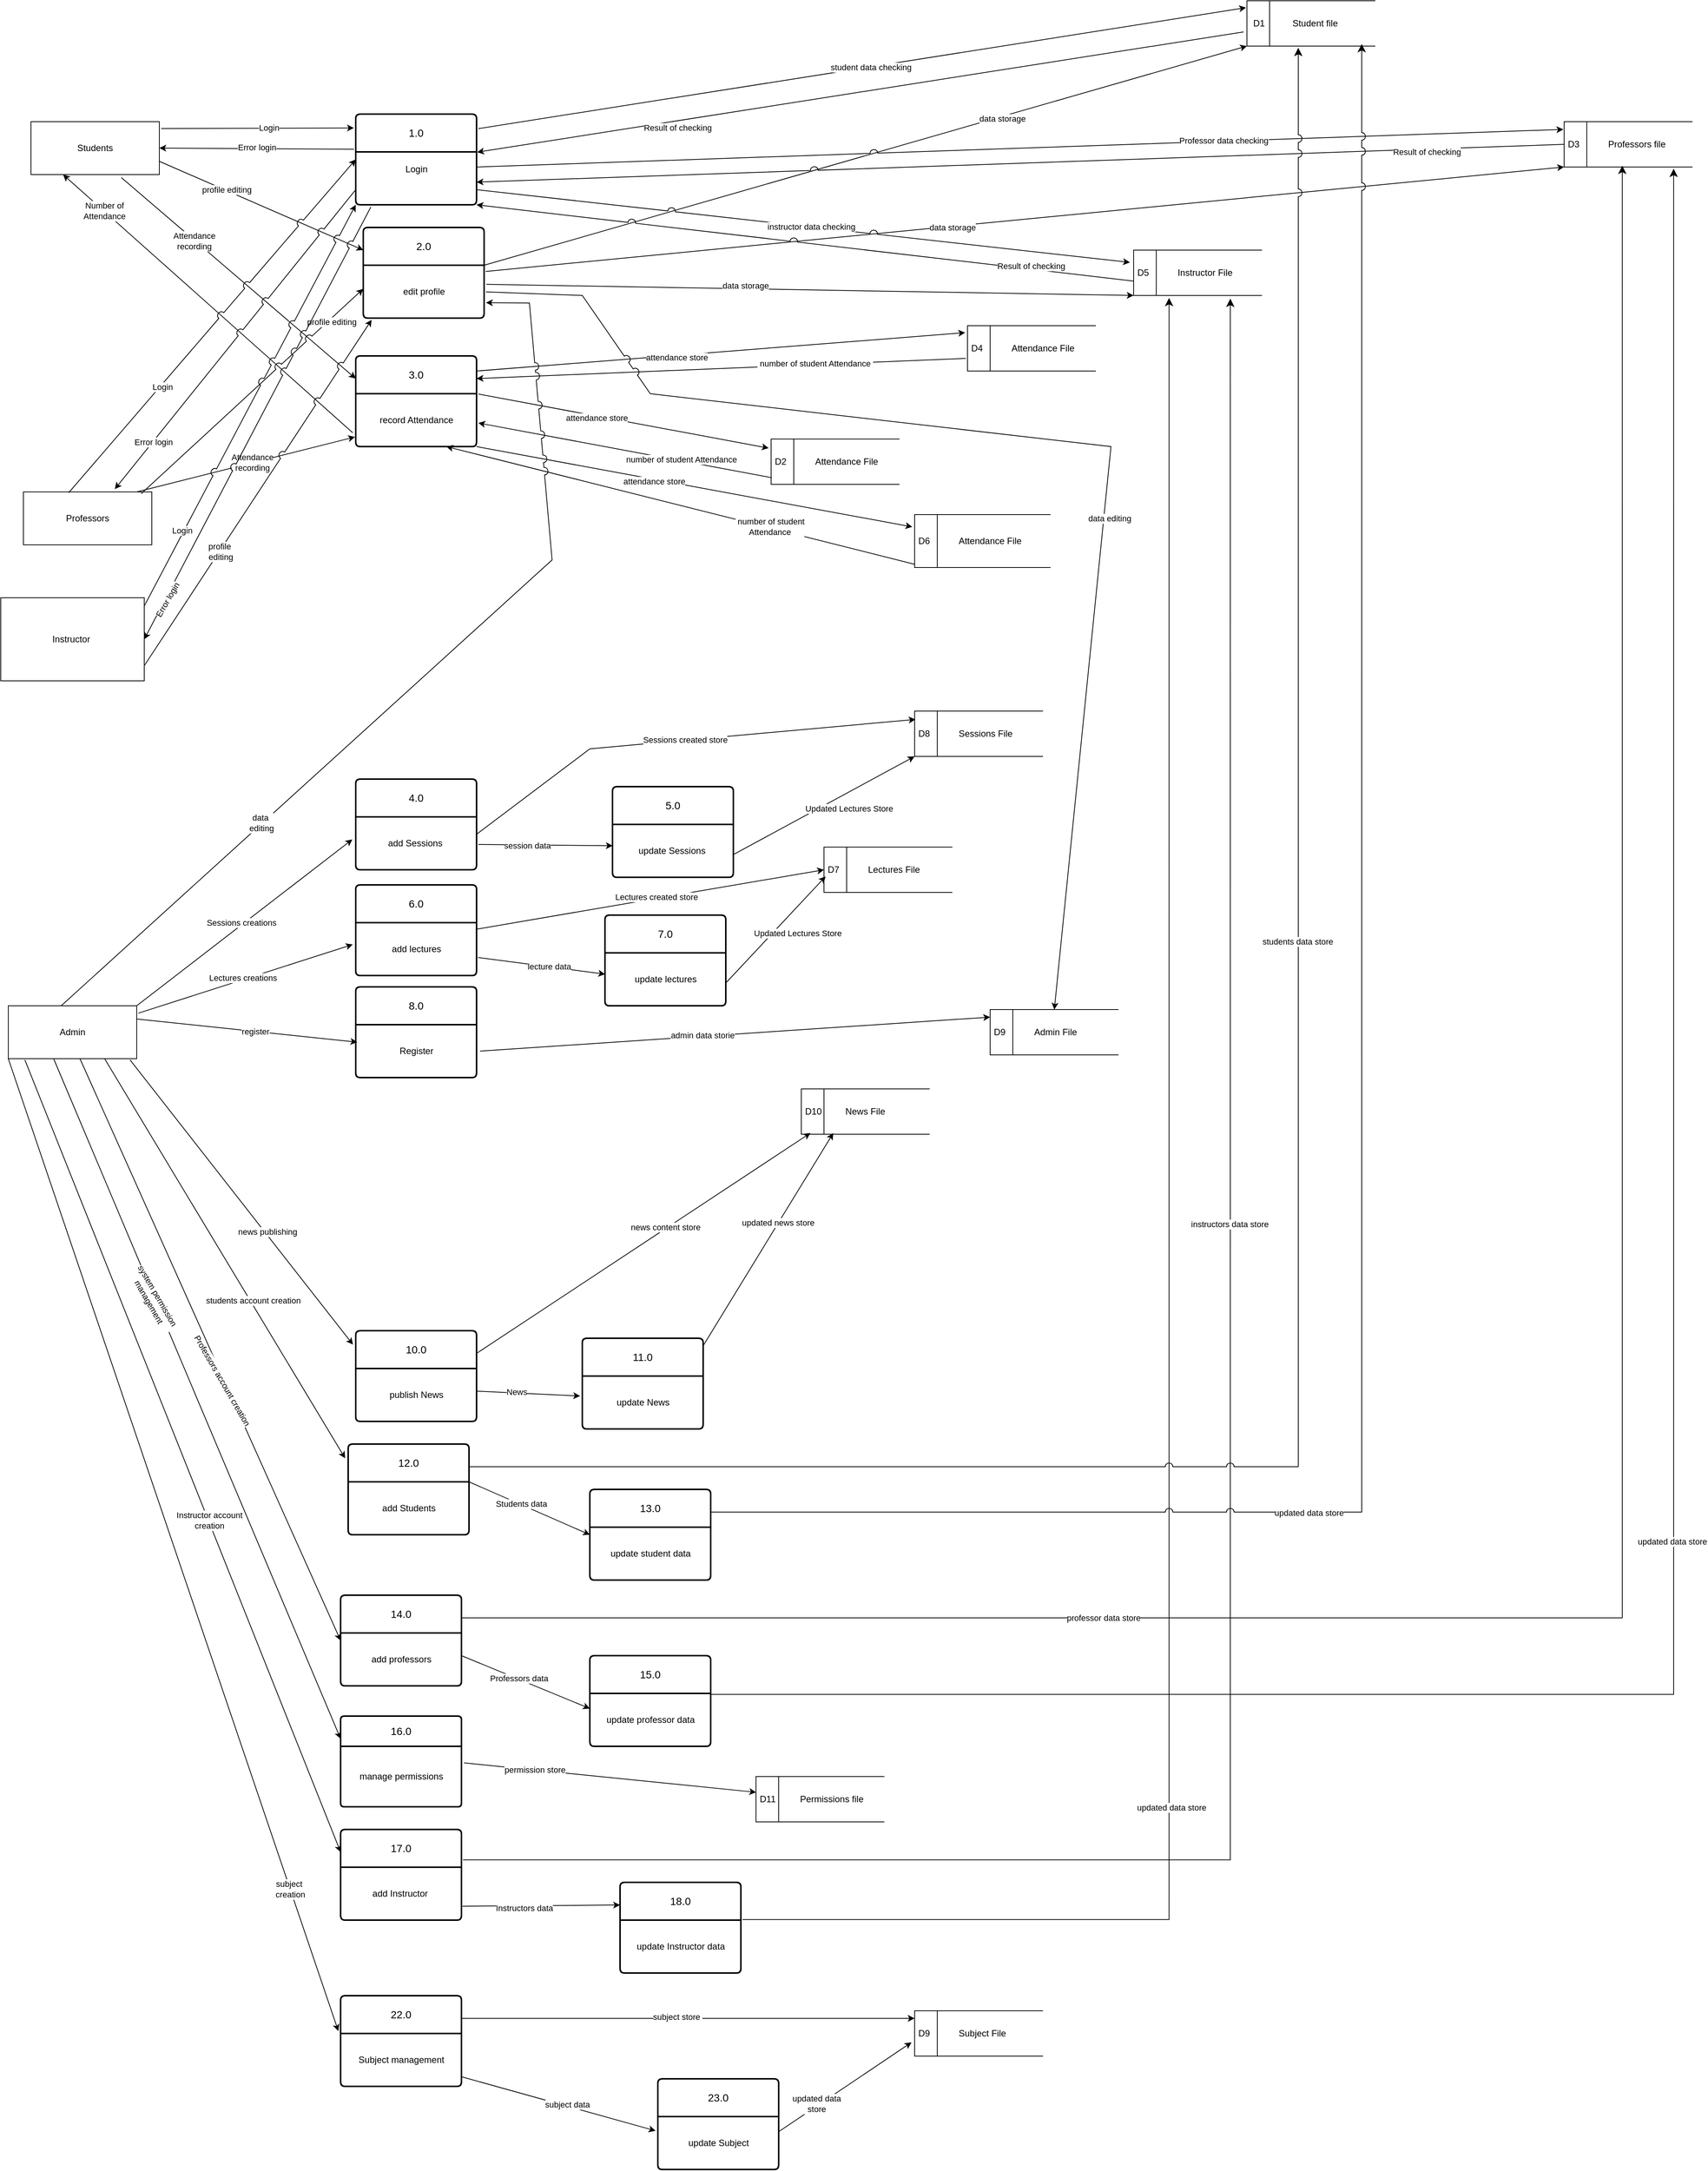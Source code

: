 <mxfile version="23.1.2" type="device">
  <diagram name="Page-1" id="zjT8Od2YyhG-ece8C0a1">
    <mxGraphModel dx="2478" dy="688" grid="1" gridSize="10" guides="1" tooltips="1" connect="1" arrows="1" fold="1" page="1" pageScale="1" pageWidth="850" pageHeight="1100" math="0" shadow="0">
      <root>
        <mxCell id="0" />
        <mxCell id="1" parent="0" />
        <mxCell id="5e1vbDbu-jwknUFqNUdL-164" value="&amp;nbsp;D1&amp;nbsp; &amp;nbsp; &amp;nbsp; &amp;nbsp; &amp;nbsp; &amp;nbsp;Student file" style="html=1;dashed=0;whiteSpace=wrap;shape=mxgraph.dfd.dataStoreID;align=left;spacingLeft=3;points=[[0,0],[0.5,0],[1,0],[0,0.5],[1,0.5],[0,1],[0.5,1],[1,1]];" parent="1" vertex="1">
          <mxGeometry x="2560" y="1120" width="170" height="60" as="geometry" />
        </mxCell>
        <mxCell id="5e1vbDbu-jwknUFqNUdL-165" value="1.0" style="swimlane;childLayout=stackLayout;horizontal=1;startSize=50;horizontalStack=0;rounded=1;fontSize=14;fontStyle=0;strokeWidth=2;resizeParent=0;resizeLast=1;shadow=0;dashed=0;align=center;arcSize=4;whiteSpace=wrap;html=1;" parent="1" vertex="1">
          <mxGeometry x="1380" y="1270" width="160" height="120" as="geometry" />
        </mxCell>
        <mxCell id="5e1vbDbu-jwknUFqNUdL-166" value="Students" style="whiteSpace=wrap;html=1;align=center;" parent="1" vertex="1">
          <mxGeometry x="950" y="1280" width="170" height="70" as="geometry" />
        </mxCell>
        <mxCell id="5e1vbDbu-jwknUFqNUdL-167" value="Login" style="text;html=1;align=center;verticalAlign=middle;resizable=0;points=[];autosize=1;strokeColor=none;fillColor=none;" parent="1" vertex="1">
          <mxGeometry x="1435" y="1328" width="50" height="30" as="geometry" />
        </mxCell>
        <mxCell id="5e1vbDbu-jwknUFqNUdL-168" value="2.0" style="swimlane;childLayout=stackLayout;horizontal=1;startSize=50;horizontalStack=0;rounded=1;fontSize=14;fontStyle=0;strokeWidth=2;resizeParent=0;resizeLast=1;shadow=0;dashed=0;align=center;arcSize=4;whiteSpace=wrap;html=1;" parent="1" vertex="1">
          <mxGeometry x="1390" y="1420" width="160" height="120" as="geometry" />
        </mxCell>
        <mxCell id="5e1vbDbu-jwknUFqNUdL-169" value="edit profile" style="text;html=1;align=center;verticalAlign=middle;resizable=0;points=[];autosize=1;strokeColor=none;fillColor=none;" parent="5e1vbDbu-jwknUFqNUdL-168" vertex="1">
          <mxGeometry y="50" width="160" height="70" as="geometry" />
        </mxCell>
        <mxCell id="5e1vbDbu-jwknUFqNUdL-170" value="3.0" style="swimlane;childLayout=stackLayout;horizontal=1;startSize=50;horizontalStack=0;rounded=1;fontSize=14;fontStyle=0;strokeWidth=2;resizeParent=0;resizeLast=1;shadow=0;dashed=0;align=center;arcSize=4;whiteSpace=wrap;html=1;" parent="1" vertex="1">
          <mxGeometry x="1380" y="1590" width="160" height="120" as="geometry" />
        </mxCell>
        <mxCell id="5e1vbDbu-jwknUFqNUdL-171" value="record Attendance" style="text;html=1;align=center;verticalAlign=middle;resizable=0;points=[];autosize=1;strokeColor=none;fillColor=none;" parent="5e1vbDbu-jwknUFqNUdL-170" vertex="1">
          <mxGeometry y="50" width="160" height="70" as="geometry" />
        </mxCell>
        <mxCell id="5e1vbDbu-jwknUFqNUdL-172" value="D2&lt;span style=&quot;white-space: pre;&quot;&gt;&#x9;&lt;/span&gt;&lt;span style=&quot;white-space: pre;&quot;&gt;&#x9;&lt;/span&gt;Attendance&amp;nbsp;File" style="html=1;dashed=0;whiteSpace=wrap;shape=mxgraph.dfd.dataStoreID;align=left;spacingLeft=3;points=[[0,0],[0.5,0],[1,0],[0,0.5],[1,0.5],[0,1],[0.5,1],[1,1]];" parent="1" vertex="1">
          <mxGeometry x="1930" y="1700" width="170" height="60" as="geometry" />
        </mxCell>
        <mxCell id="5e1vbDbu-jwknUFqNUdL-173" value="" style="endArrow=classic;html=1;rounded=0;exitX=1.014;exitY=0.131;exitDx=0;exitDy=0;exitPerimeter=0;entryX=-0.015;entryY=0.153;entryDx=0;entryDy=0;entryPerimeter=0;" parent="1" source="5e1vbDbu-jwknUFqNUdL-166" target="5e1vbDbu-jwknUFqNUdL-165" edge="1">
          <mxGeometry width="50" height="50" relative="1" as="geometry">
            <mxPoint x="1330" y="1335" as="sourcePoint" />
            <mxPoint x="1380" y="1285" as="targetPoint" />
          </mxGeometry>
        </mxCell>
        <mxCell id="5e1vbDbu-jwknUFqNUdL-174" value="Login" style="edgeLabel;html=1;align=center;verticalAlign=middle;resizable=0;points=[];" parent="5e1vbDbu-jwknUFqNUdL-173" vertex="1" connectable="0">
          <mxGeometry x="0.115" y="1" relative="1" as="geometry">
            <mxPoint as="offset" />
          </mxGeometry>
        </mxCell>
        <mxCell id="5e1vbDbu-jwknUFqNUdL-175" value="" style="endArrow=classic;html=1;rounded=0;entryX=1;entryY=0.5;entryDx=0;entryDy=0;exitX=-0.015;exitY=0.387;exitDx=0;exitDy=0;exitPerimeter=0;" parent="1" source="5e1vbDbu-jwknUFqNUdL-165" target="5e1vbDbu-jwknUFqNUdL-166" edge="1">
          <mxGeometry width="50" height="50" relative="1" as="geometry">
            <mxPoint x="1310" y="1450" as="sourcePoint" />
            <mxPoint x="1360" y="1400" as="targetPoint" />
          </mxGeometry>
        </mxCell>
        <mxCell id="5e1vbDbu-jwknUFqNUdL-176" value="Error login" style="edgeLabel;html=1;align=center;verticalAlign=middle;resizable=0;points=[];" parent="5e1vbDbu-jwknUFqNUdL-175" vertex="1" connectable="0">
          <mxGeometry x="0.002" y="-2" relative="1" as="geometry">
            <mxPoint as="offset" />
          </mxGeometry>
        </mxCell>
        <mxCell id="5e1vbDbu-jwknUFqNUdL-177" value="" style="endArrow=classic;html=1;rounded=0;exitX=1.015;exitY=0.16;exitDx=0;exitDy=0;exitPerimeter=0;entryX=-0.007;entryY=0.153;entryDx=0;entryDy=0;entryPerimeter=0;" parent="1" source="5e1vbDbu-jwknUFqNUdL-165" target="5e1vbDbu-jwknUFqNUdL-164" edge="1">
          <mxGeometry width="50" height="50" relative="1" as="geometry">
            <mxPoint x="1800" y="1340" as="sourcePoint" />
            <mxPoint x="1820" y="1290" as="targetPoint" />
          </mxGeometry>
        </mxCell>
        <mxCell id="5e1vbDbu-jwknUFqNUdL-178" value="student data checking" style="edgeLabel;html=1;align=center;verticalAlign=middle;resizable=0;points=[];" parent="5e1vbDbu-jwknUFqNUdL-177" vertex="1" connectable="0">
          <mxGeometry x="0.022" relative="1" as="geometry">
            <mxPoint as="offset" />
          </mxGeometry>
        </mxCell>
        <mxCell id="5e1vbDbu-jwknUFqNUdL-179" value="" style="endArrow=classic;html=1;rounded=0;exitX=-0.026;exitY=0.687;exitDx=0;exitDy=0;exitPerimeter=0;entryX=1.005;entryY=0.42;entryDx=0;entryDy=0;entryPerimeter=0;" parent="1" source="5e1vbDbu-jwknUFqNUdL-164" target="5e1vbDbu-jwknUFqNUdL-165" edge="1">
          <mxGeometry width="50" height="50" relative="1" as="geometry">
            <mxPoint x="1520" y="1430" as="sourcePoint" />
            <mxPoint x="1560" y="1320" as="targetPoint" />
          </mxGeometry>
        </mxCell>
        <mxCell id="5e1vbDbu-jwknUFqNUdL-180" value="Result of checking" style="edgeLabel;html=1;align=center;verticalAlign=middle;resizable=0;points=[];" parent="5e1vbDbu-jwknUFqNUdL-179" vertex="1" connectable="0">
          <mxGeometry x="0.575" y="1" relative="1" as="geometry">
            <mxPoint x="49" as="offset" />
          </mxGeometry>
        </mxCell>
        <mxCell id="5e1vbDbu-jwknUFqNUdL-181" value="" style="endArrow=classic;html=1;rounded=0;entryX=0;entryY=1;entryDx=0;entryDy=0;" parent="1" target="5e1vbDbu-jwknUFqNUdL-164" edge="1">
          <mxGeometry width="50" height="50" relative="1" as="geometry">
            <mxPoint x="1550" y="1470" as="sourcePoint" />
            <mxPoint x="1600" y="1420" as="targetPoint" />
          </mxGeometry>
        </mxCell>
        <mxCell id="5e1vbDbu-jwknUFqNUdL-182" value="data storage" style="edgeLabel;html=1;align=center;verticalAlign=middle;resizable=0;points=[];" parent="5e1vbDbu-jwknUFqNUdL-181" vertex="1" connectable="0">
          <mxGeometry x="0.356" y="-2" relative="1" as="geometry">
            <mxPoint as="offset" />
          </mxGeometry>
        </mxCell>
        <mxCell id="5e1vbDbu-jwknUFqNUdL-183" value="" style="endArrow=classic;html=1;rounded=0;entryX=0;entryY=0.25;entryDx=0;entryDy=0;exitX=1;exitY=0.75;exitDx=0;exitDy=0;" parent="1" source="5e1vbDbu-jwknUFqNUdL-166" target="5e1vbDbu-jwknUFqNUdL-168" edge="1">
          <mxGeometry width="50" height="50" relative="1" as="geometry">
            <mxPoint x="1160" y="1440" as="sourcePoint" />
            <mxPoint x="1210" y="1390" as="targetPoint" />
          </mxGeometry>
        </mxCell>
        <mxCell id="5e1vbDbu-jwknUFqNUdL-184" value="profile editing" style="edgeLabel;html=1;align=center;verticalAlign=middle;resizable=0;points=[];" parent="5e1vbDbu-jwknUFqNUdL-183" vertex="1" connectable="0">
          <mxGeometry x="-0.346" y="1" relative="1" as="geometry">
            <mxPoint as="offset" />
          </mxGeometry>
        </mxCell>
        <mxCell id="5e1vbDbu-jwknUFqNUdL-185" value="" style="endArrow=classic;html=1;rounded=0;exitX=0.704;exitY=1.057;exitDx=0;exitDy=0;exitPerimeter=0;entryX=0;entryY=0.25;entryDx=0;entryDy=0;" parent="1" source="5e1vbDbu-jwknUFqNUdL-166" target="5e1vbDbu-jwknUFqNUdL-170" edge="1">
          <mxGeometry width="50" height="50" relative="1" as="geometry">
            <mxPoint x="1270" y="1660" as="sourcePoint" />
            <mxPoint x="1320" y="1610" as="targetPoint" />
          </mxGeometry>
        </mxCell>
        <mxCell id="5e1vbDbu-jwknUFqNUdL-186" value="Attendance&lt;br&gt;&amp;nbsp;recording&amp;nbsp;" style="edgeLabel;html=1;align=center;verticalAlign=middle;resizable=0;points=[];" parent="5e1vbDbu-jwknUFqNUdL-185" vertex="1" connectable="0">
          <mxGeometry x="-0.375" y="-1" relative="1" as="geometry">
            <mxPoint as="offset" />
          </mxGeometry>
        </mxCell>
        <mxCell id="5e1vbDbu-jwknUFqNUdL-187" value="" style="endArrow=classic;html=1;rounded=0;entryX=0.25;entryY=1;entryDx=0;entryDy=0;exitX=-0.025;exitY=0.737;exitDx=0;exitDy=0;exitPerimeter=0;" parent="1" source="5e1vbDbu-jwknUFqNUdL-171" target="5e1vbDbu-jwknUFqNUdL-166" edge="1">
          <mxGeometry width="50" height="50" relative="1" as="geometry">
            <mxPoint x="1260" y="1790" as="sourcePoint" />
            <mxPoint x="1310" y="1740" as="targetPoint" />
          </mxGeometry>
        </mxCell>
        <mxCell id="5e1vbDbu-jwknUFqNUdL-188" value="Number of&lt;br&gt;Attendance" style="edgeLabel;html=1;align=center;verticalAlign=middle;resizable=0;points=[];" parent="5e1vbDbu-jwknUFqNUdL-187" vertex="1" connectable="0">
          <mxGeometry x="0.72" relative="1" as="geometry">
            <mxPoint as="offset" />
          </mxGeometry>
        </mxCell>
        <mxCell id="5e1vbDbu-jwknUFqNUdL-189" value="" style="endArrow=classic;html=1;rounded=0;exitX=1.015;exitY=0.006;exitDx=0;exitDy=0;exitPerimeter=0;entryX=-0.019;entryY=0.2;entryDx=0;entryDy=0;entryPerimeter=0;" parent="1" source="5e1vbDbu-jwknUFqNUdL-171" target="5e1vbDbu-jwknUFqNUdL-172" edge="1">
          <mxGeometry width="50" height="50" relative="1" as="geometry">
            <mxPoint x="1560" y="1770" as="sourcePoint" />
            <mxPoint x="1930" y="1780" as="targetPoint" />
          </mxGeometry>
        </mxCell>
        <mxCell id="5e1vbDbu-jwknUFqNUdL-190" value="attendance store" style="edgeLabel;html=1;align=center;verticalAlign=middle;resizable=0;points=[];" parent="5e1vbDbu-jwknUFqNUdL-189" vertex="1" connectable="0">
          <mxGeometry x="-0.184" y="-2" relative="1" as="geometry">
            <mxPoint as="offset" />
          </mxGeometry>
        </mxCell>
        <mxCell id="5e1vbDbu-jwknUFqNUdL-191" value="" style="endArrow=classic;html=1;rounded=0;entryX=1.015;entryY=0.554;entryDx=0;entryDy=0;entryPerimeter=0;exitX=0.005;exitY=0.853;exitDx=0;exitDy=0;exitPerimeter=0;" parent="1" source="5e1vbDbu-jwknUFqNUdL-172" target="5e1vbDbu-jwknUFqNUdL-171" edge="1">
          <mxGeometry width="50" height="50" relative="1" as="geometry">
            <mxPoint x="1840" y="1880" as="sourcePoint" />
            <mxPoint x="1890" y="1830" as="targetPoint" />
          </mxGeometry>
        </mxCell>
        <mxCell id="5e1vbDbu-jwknUFqNUdL-192" value="&amp;nbsp;number of student Attendance&amp;nbsp;" style="edgeLabel;html=1;align=center;verticalAlign=middle;resizable=0;points=[];" parent="5e1vbDbu-jwknUFqNUdL-191" vertex="1" connectable="0">
          <mxGeometry x="-0.382" y="2" relative="1" as="geometry">
            <mxPoint y="-4" as="offset" />
          </mxGeometry>
        </mxCell>
        <mxCell id="5e1vbDbu-jwknUFqNUdL-193" value="Professors" style="whiteSpace=wrap;html=1;align=center;" parent="1" vertex="1">
          <mxGeometry x="940" y="1770" width="170" height="70" as="geometry" />
        </mxCell>
        <mxCell id="5e1vbDbu-jwknUFqNUdL-194" value="" style="endArrow=classic;html=1;rounded=0;exitX=1.014;exitY=0.131;exitDx=0;exitDy=0;exitPerimeter=0;entryX=0;entryY=0.5;entryDx=0;entryDy=0;jumpStyle=arc;jumpSize=10;" parent="1" target="5e1vbDbu-jwknUFqNUdL-165" edge="1">
          <mxGeometry width="50" height="50" relative="1" as="geometry">
            <mxPoint x="1000" y="1771" as="sourcePoint" />
            <mxPoint x="1256" y="1770" as="targetPoint" />
          </mxGeometry>
        </mxCell>
        <mxCell id="5e1vbDbu-jwknUFqNUdL-195" value="Login" style="edgeLabel;html=1;align=center;verticalAlign=middle;resizable=0;points=[];" parent="5e1vbDbu-jwknUFqNUdL-194" vertex="1" connectable="0">
          <mxGeometry x="-0.36" y="-2" relative="1" as="geometry">
            <mxPoint as="offset" />
          </mxGeometry>
        </mxCell>
        <mxCell id="5e1vbDbu-jwknUFqNUdL-196" value="" style="endArrow=classic;html=1;rounded=0;exitX=0.918;exitY=0.032;exitDx=0;exitDy=0;exitPerimeter=0;entryX=0;entryY=0.446;entryDx=0;entryDy=0;jumpStyle=arc;jumpSize=10;entryPerimeter=0;" parent="1" source="5e1vbDbu-jwknUFqNUdL-193" target="5e1vbDbu-jwknUFqNUdL-169" edge="1">
          <mxGeometry width="50" height="50" relative="1" as="geometry">
            <mxPoint x="1290" y="1600" as="sourcePoint" />
            <mxPoint x="1240" y="1650" as="targetPoint" />
          </mxGeometry>
        </mxCell>
        <mxCell id="5e1vbDbu-jwknUFqNUdL-197" value="profile editing" style="edgeLabel;html=1;align=center;verticalAlign=middle;resizable=0;points=[];" parent="5e1vbDbu-jwknUFqNUdL-196" vertex="1" connectable="0">
          <mxGeometry x="0.699" y="-3" relative="1" as="geometry">
            <mxPoint as="offset" />
          </mxGeometry>
        </mxCell>
        <mxCell id="5e1vbDbu-jwknUFqNUdL-198" value="" style="endArrow=classic;html=1;rounded=0;entryX=-0.006;entryY=0.818;entryDx=0;entryDy=0;entryPerimeter=0;" parent="1" target="5e1vbDbu-jwknUFqNUdL-171" edge="1">
          <mxGeometry width="50" height="50" relative="1" as="geometry">
            <mxPoint x="1090" y="1770" as="sourcePoint" />
            <mxPoint x="1140" y="1720" as="targetPoint" />
          </mxGeometry>
        </mxCell>
        <mxCell id="5e1vbDbu-jwknUFqNUdL-199" value="Attendance&lt;br style=&quot;border-color: var(--border-color);&quot;&gt;&amp;nbsp;recording&amp;nbsp;" style="edgeLabel;html=1;align=center;verticalAlign=middle;resizable=0;points=[];" parent="5e1vbDbu-jwknUFqNUdL-198" vertex="1" connectable="0">
          <mxGeometry x="0.061" y="1" relative="1" as="geometry">
            <mxPoint as="offset" />
          </mxGeometry>
        </mxCell>
        <mxCell id="5e1vbDbu-jwknUFqNUdL-200" value="" style="endArrow=classic;html=1;rounded=0;entryX=0.712;entryY=-0.054;entryDx=0;entryDy=0;entryPerimeter=0;jumpStyle=arc;jumpSize=10;" parent="1" target="5e1vbDbu-jwknUFqNUdL-193" edge="1">
          <mxGeometry width="50" height="50" relative="1" as="geometry">
            <mxPoint x="1380" y="1370" as="sourcePoint" />
            <mxPoint x="1130" y="1325" as="targetPoint" />
          </mxGeometry>
        </mxCell>
        <mxCell id="5e1vbDbu-jwknUFqNUdL-201" value="Error login" style="edgeLabel;html=1;align=center;verticalAlign=middle;resizable=0;points=[];" parent="5e1vbDbu-jwknUFqNUdL-200" vertex="1" connectable="0">
          <mxGeometry x="0.689" y="1" relative="1" as="geometry">
            <mxPoint y="-1" as="offset" />
          </mxGeometry>
        </mxCell>
        <mxCell id="5e1vbDbu-jwknUFqNUdL-202" value="D3&lt;span style=&quot;white-space: pre;&quot;&gt;&#x9;&lt;/span&gt;&lt;span style=&quot;white-space: pre;&quot;&gt;&#x9;&lt;/span&gt;Professors file" style="html=1;dashed=0;whiteSpace=wrap;shape=mxgraph.dfd.dataStoreID;align=left;spacingLeft=3;points=[[0,0],[0.5,0],[1,0],[0,0.5],[1,0.5],[0,1],[0.5,1],[1,1]];" parent="1" vertex="1">
          <mxGeometry x="2980" y="1280" width="170" height="60" as="geometry" />
        </mxCell>
        <mxCell id="5e1vbDbu-jwknUFqNUdL-203" value="D4&lt;span style=&quot;white-space: pre;&quot;&gt;&#x9;&lt;/span&gt;&lt;span style=&quot;white-space: pre;&quot;&gt;&#x9;&lt;/span&gt;Attendance&amp;nbsp;File" style="html=1;dashed=0;whiteSpace=wrap;shape=mxgraph.dfd.dataStoreID;align=left;spacingLeft=3;points=[[0,0],[0.5,0],[1,0],[0,0.5],[1,0.5],[0,1],[0.5,1],[1,1]];" parent="1" vertex="1">
          <mxGeometry x="2190" y="1550" width="170" height="60" as="geometry" />
        </mxCell>
        <mxCell id="5e1vbDbu-jwknUFqNUdL-204" value="" style="endArrow=classic;html=1;rounded=0;entryX=-0.006;entryY=0.171;entryDx=0;entryDy=0;entryPerimeter=0;jumpStyle=arc;jumpSize=10;" parent="1" target="5e1vbDbu-jwknUFqNUdL-202" edge="1">
          <mxGeometry width="50" height="50" relative="1" as="geometry">
            <mxPoint x="1540" y="1340" as="sourcePoint" />
            <mxPoint x="2010" y="1420" as="targetPoint" />
          </mxGeometry>
        </mxCell>
        <mxCell id="5e1vbDbu-jwknUFqNUdL-205" value="Professor data checking" style="edgeLabel;html=1;align=center;verticalAlign=middle;resizable=0;points=[];" parent="5e1vbDbu-jwknUFqNUdL-204" vertex="1" connectable="0">
          <mxGeometry x="0.429" relative="1" as="geometry">
            <mxPoint x="-40" as="offset" />
          </mxGeometry>
        </mxCell>
        <mxCell id="5e1vbDbu-jwknUFqNUdL-206" value="" style="endArrow=classic;html=1;rounded=0;exitX=0;exitY=0.5;exitDx=0;exitDy=0;entryX=1;entryY=0.75;entryDx=0;entryDy=0;jumpStyle=arc;jumpSize=10;" parent="1" source="5e1vbDbu-jwknUFqNUdL-202" target="5e1vbDbu-jwknUFqNUdL-165" edge="1">
          <mxGeometry width="50" height="50" relative="1" as="geometry">
            <mxPoint x="2140" y="1431" as="sourcePoint" />
            <mxPoint x="1835" y="1430" as="targetPoint" />
          </mxGeometry>
        </mxCell>
        <mxCell id="5e1vbDbu-jwknUFqNUdL-207" value="Result of checking" style="edgeLabel;html=1;align=center;verticalAlign=middle;resizable=0;points=[];" parent="5e1vbDbu-jwknUFqNUdL-206" vertex="1" connectable="0">
          <mxGeometry x="-0.747" relative="1" as="geometry">
            <mxPoint y="3" as="offset" />
          </mxGeometry>
        </mxCell>
        <mxCell id="5e1vbDbu-jwknUFqNUdL-208" value="" style="endArrow=classic;html=1;rounded=0;exitX=1.013;exitY=0.118;exitDx=0;exitDy=0;exitPerimeter=0;entryX=0;entryY=1;entryDx=0;entryDy=0;jumpStyle=arc;jumpSize=10;" parent="1" source="5e1vbDbu-jwknUFqNUdL-169" target="5e1vbDbu-jwknUFqNUdL-202" edge="1">
          <mxGeometry width="50" height="50" relative="1" as="geometry">
            <mxPoint x="1660" y="1560" as="sourcePoint" />
            <mxPoint x="1710" y="1510" as="targetPoint" />
          </mxGeometry>
        </mxCell>
        <mxCell id="5e1vbDbu-jwknUFqNUdL-209" value="data storage" style="edgeLabel;html=1;align=center;verticalAlign=middle;resizable=0;points=[];" parent="5e1vbDbu-jwknUFqNUdL-208" vertex="1" connectable="0">
          <mxGeometry x="-0.18" y="1" relative="1" as="geometry">
            <mxPoint x="33" y="-1" as="offset" />
          </mxGeometry>
        </mxCell>
        <mxCell id="5e1vbDbu-jwknUFqNUdL-210" value="" style="endArrow=classic;html=1;rounded=0;entryX=-0.018;entryY=0.154;entryDx=0;entryDy=0;entryPerimeter=0;" parent="1" target="5e1vbDbu-jwknUFqNUdL-203" edge="1">
          <mxGeometry width="50" height="50" relative="1" as="geometry">
            <mxPoint x="1540" y="1610" as="sourcePoint" />
            <mxPoint x="1915" y="1682" as="targetPoint" />
          </mxGeometry>
        </mxCell>
        <mxCell id="5e1vbDbu-jwknUFqNUdL-211" value="attendance store" style="edgeLabel;html=1;align=center;verticalAlign=middle;resizable=0;points=[];" parent="5e1vbDbu-jwknUFqNUdL-210" vertex="1" connectable="0">
          <mxGeometry x="-0.184" y="-2" relative="1" as="geometry">
            <mxPoint as="offset" />
          </mxGeometry>
        </mxCell>
        <mxCell id="5e1vbDbu-jwknUFqNUdL-212" value="" style="endArrow=classic;html=1;rounded=0;entryX=1.015;entryY=0.554;entryDx=0;entryDy=0;entryPerimeter=0;exitX=-0.012;exitY=0.721;exitDx=0;exitDy=0;exitPerimeter=0;" parent="1" source="5e1vbDbu-jwknUFqNUdL-203" edge="1">
          <mxGeometry width="50" height="50" relative="1" as="geometry">
            <mxPoint x="1929" y="1692" as="sourcePoint" />
            <mxPoint x="1540" y="1620" as="targetPoint" />
          </mxGeometry>
        </mxCell>
        <mxCell id="5e1vbDbu-jwknUFqNUdL-213" value="&amp;nbsp;number of student Attendance&amp;nbsp;" style="edgeLabel;html=1;align=center;verticalAlign=middle;resizable=0;points=[];" parent="5e1vbDbu-jwknUFqNUdL-212" vertex="1" connectable="0">
          <mxGeometry x="-0.382" y="2" relative="1" as="geometry">
            <mxPoint y="-4" as="offset" />
          </mxGeometry>
        </mxCell>
        <mxCell id="5e1vbDbu-jwknUFqNUdL-214" value="Instructor&amp;nbsp;" style="whiteSpace=wrap;html=1;align=center;" parent="1" vertex="1">
          <mxGeometry x="910" y="1910" width="190" height="110" as="geometry" />
        </mxCell>
        <mxCell id="5e1vbDbu-jwknUFqNUdL-215" value="" style="endArrow=classic;html=1;rounded=0;exitX=1.014;exitY=0.131;exitDx=0;exitDy=0;exitPerimeter=0;entryX=0;entryY=1;entryDx=0;entryDy=0;jumpStyle=arc;jumpSize=10;" parent="1" target="5e1vbDbu-jwknUFqNUdL-165" edge="1">
          <mxGeometry width="50" height="50" relative="1" as="geometry">
            <mxPoint x="1100" y="1921" as="sourcePoint" />
            <mxPoint x="1356" y="1920" as="targetPoint" />
          </mxGeometry>
        </mxCell>
        <mxCell id="5e1vbDbu-jwknUFqNUdL-216" value="Login" style="edgeLabel;html=1;align=center;verticalAlign=middle;resizable=0;points=[];" parent="5e1vbDbu-jwknUFqNUdL-215" vertex="1" connectable="0">
          <mxGeometry x="-0.629" y="3" relative="1" as="geometry">
            <mxPoint as="offset" />
          </mxGeometry>
        </mxCell>
        <mxCell id="5e1vbDbu-jwknUFqNUdL-217" value="" style="endArrow=classic;html=1;rounded=0;entryX=1;entryY=0.5;entryDx=0;entryDy=0;jumpStyle=arc;jumpSize=10;" parent="1" target="5e1vbDbu-jwknUFqNUdL-214" edge="1">
          <mxGeometry width="50" height="50" relative="1" as="geometry">
            <mxPoint x="1400" y="1393" as="sourcePoint" />
            <mxPoint x="1110" y="1948" as="targetPoint" />
          </mxGeometry>
        </mxCell>
        <mxCell id="5e1vbDbu-jwknUFqNUdL-218" value="Error login" style="edgeLabel;html=1;align=center;verticalAlign=middle;resizable=0;points=[];rotation=-60;" parent="5e1vbDbu-jwknUFqNUdL-217" vertex="1" connectable="0">
          <mxGeometry x="0.814" y="3" relative="1" as="geometry">
            <mxPoint as="offset" />
          </mxGeometry>
        </mxCell>
        <mxCell id="5e1vbDbu-jwknUFqNUdL-219" value="" style="endArrow=classic;html=1;rounded=0;entryX=0.069;entryY=1.032;entryDx=0;entryDy=0;entryPerimeter=0;jumpStyle=arc;jumpSize=10;" parent="1" target="5e1vbDbu-jwknUFqNUdL-169" edge="1">
          <mxGeometry width="50" height="50" relative="1" as="geometry">
            <mxPoint x="1100" y="2000" as="sourcePoint" />
            <mxPoint x="1390" y="1550" as="targetPoint" />
          </mxGeometry>
        </mxCell>
        <mxCell id="5e1vbDbu-jwknUFqNUdL-220" value="profile&amp;nbsp;&lt;br&gt;editing" style="edgeLabel;html=1;align=center;verticalAlign=middle;resizable=0;points=[];" parent="5e1vbDbu-jwknUFqNUdL-219" vertex="1" connectable="0">
          <mxGeometry x="-0.336" y="-1" relative="1" as="geometry">
            <mxPoint as="offset" />
          </mxGeometry>
        </mxCell>
        <mxCell id="5e1vbDbu-jwknUFqNUdL-221" value="D5&lt;span style=&quot;white-space: pre;&quot;&gt;&#x9;&lt;/span&gt;&lt;span style=&quot;white-space: pre;&quot;&gt;&#x9;&lt;/span&gt;Instructor&amp;nbsp;File" style="html=1;dashed=0;whiteSpace=wrap;shape=mxgraph.dfd.dataStoreID;align=left;spacingLeft=3;points=[[0,0],[0.5,0],[1,0],[0,0.5],[1,0.5],[0,1],[0.5,1],[1,1]];" parent="1" vertex="1">
          <mxGeometry x="2410" y="1450" width="170" height="60" as="geometry" />
        </mxCell>
        <mxCell id="5e1vbDbu-jwknUFqNUdL-222" value="D6&lt;span style=&quot;white-space: pre;&quot;&gt;&#x9;&lt;/span&gt;&lt;span style=&quot;white-space: pre;&quot;&gt;&#x9;&lt;/span&gt;Attendance&amp;nbsp;File" style="html=1;dashed=0;whiteSpace=wrap;shape=mxgraph.dfd.dataStoreID;align=left;spacingLeft=3;points=[[0,0],[0.5,0],[1,0],[0,0.5],[1,0.5],[0,1],[0.5,1],[1,1]];" parent="1" vertex="1">
          <mxGeometry x="2120" y="1800" width="180" height="70" as="geometry" />
        </mxCell>
        <mxCell id="5e1vbDbu-jwknUFqNUdL-223" value="" style="endArrow=classic;html=1;rounded=0;exitX=1.015;exitY=0.16;exitDx=0;exitDy=0;exitPerimeter=0;entryX=-0.029;entryY=0.271;entryDx=0;entryDy=0;entryPerimeter=0;jumpStyle=arc;jumpSize=10;" parent="1" target="5e1vbDbu-jwknUFqNUdL-221" edge="1">
          <mxGeometry width="50" height="50" relative="1" as="geometry">
            <mxPoint x="1540" y="1370" as="sourcePoint" />
            <mxPoint x="1847" y="1370" as="targetPoint" />
          </mxGeometry>
        </mxCell>
        <mxCell id="5e1vbDbu-jwknUFqNUdL-224" value="instructor data checking" style="edgeLabel;html=1;align=center;verticalAlign=middle;resizable=0;points=[];" parent="5e1vbDbu-jwknUFqNUdL-223" vertex="1" connectable="0">
          <mxGeometry x="0.022" relative="1" as="geometry">
            <mxPoint as="offset" />
          </mxGeometry>
        </mxCell>
        <mxCell id="5e1vbDbu-jwknUFqNUdL-225" value="" style="endArrow=classic;html=1;rounded=0;exitX=-0.026;exitY=0.687;exitDx=0;exitDy=0;exitPerimeter=0;entryX=1;entryY=1;entryDx=0;entryDy=0;jumpStyle=arc;jumpSize=10;" parent="1" target="5e1vbDbu-jwknUFqNUdL-165" edge="1">
          <mxGeometry width="50" height="50" relative="1" as="geometry">
            <mxPoint x="2410" y="1491" as="sourcePoint" />
            <mxPoint x="2105" y="1490" as="targetPoint" />
          </mxGeometry>
        </mxCell>
        <mxCell id="5e1vbDbu-jwknUFqNUdL-226" value="Result of checking" style="edgeLabel;html=1;align=center;verticalAlign=middle;resizable=0;points=[];" parent="5e1vbDbu-jwknUFqNUdL-225" vertex="1" connectable="0">
          <mxGeometry x="-0.686" y="-4" relative="1" as="geometry">
            <mxPoint as="offset" />
          </mxGeometry>
        </mxCell>
        <mxCell id="5e1vbDbu-jwknUFqNUdL-227" value="" style="endArrow=classic;html=1;rounded=0;exitX=1.019;exitY=0.361;exitDx=0;exitDy=0;exitPerimeter=0;entryX=0;entryY=1;entryDx=0;entryDy=0;" parent="1" source="5e1vbDbu-jwknUFqNUdL-169" target="5e1vbDbu-jwknUFqNUdL-221" edge="1">
          <mxGeometry width="50" height="50" relative="1" as="geometry">
            <mxPoint x="1780" y="1540" as="sourcePoint" />
            <mxPoint x="1830" y="1490" as="targetPoint" />
          </mxGeometry>
        </mxCell>
        <mxCell id="5e1vbDbu-jwknUFqNUdL-228" value="data storage" style="edgeLabel;html=1;align=center;verticalAlign=middle;resizable=0;points=[];" parent="5e1vbDbu-jwknUFqNUdL-227" vertex="1" connectable="0">
          <mxGeometry x="-0.2" y="4" relative="1" as="geometry">
            <mxPoint as="offset" />
          </mxGeometry>
        </mxCell>
        <mxCell id="5e1vbDbu-jwknUFqNUdL-229" value="" style="endArrow=classic;html=1;rounded=0;exitX=1.015;exitY=0.006;exitDx=0;exitDy=0;exitPerimeter=0;entryX=-0.017;entryY=0.232;entryDx=0;entryDy=0;entryPerimeter=0;" parent="1" target="5e1vbDbu-jwknUFqNUdL-222" edge="1">
          <mxGeometry width="50" height="50" relative="1" as="geometry">
            <mxPoint x="1540" y="1710" as="sourcePoint" />
            <mxPoint x="1925" y="1782" as="targetPoint" />
          </mxGeometry>
        </mxCell>
        <mxCell id="5e1vbDbu-jwknUFqNUdL-230" value="attendance store" style="edgeLabel;html=1;align=center;verticalAlign=middle;resizable=0;points=[];" parent="5e1vbDbu-jwknUFqNUdL-229" vertex="1" connectable="0">
          <mxGeometry x="-0.184" y="-2" relative="1" as="geometry">
            <mxPoint as="offset" />
          </mxGeometry>
        </mxCell>
        <mxCell id="5e1vbDbu-jwknUFqNUdL-231" value="" style="endArrow=classic;html=1;rounded=0;entryX=0.75;entryY=1;entryDx=0;entryDy=0;exitX=0.005;exitY=0.853;exitDx=0;exitDy=0;exitPerimeter=0;" parent="1" target="5e1vbDbu-jwknUFqNUdL-170" edge="1">
          <mxGeometry width="50" height="50" relative="1" as="geometry">
            <mxPoint x="2120" y="1865.73" as="sourcePoint" />
            <mxPoint x="1500" y="1720" as="targetPoint" />
          </mxGeometry>
        </mxCell>
        <mxCell id="5e1vbDbu-jwknUFqNUdL-232" value="&amp;nbsp;number of student&lt;br&gt;&amp;nbsp;Attendance&amp;nbsp;" style="edgeLabel;html=1;align=center;verticalAlign=middle;resizable=0;points=[];" parent="5e1vbDbu-jwknUFqNUdL-231" vertex="1" connectable="0">
          <mxGeometry x="-0.382" y="2" relative="1" as="geometry">
            <mxPoint y="-4" as="offset" />
          </mxGeometry>
        </mxCell>
        <mxCell id="5e1vbDbu-jwknUFqNUdL-233" value="D9&lt;span style=&quot;white-space: pre;&quot;&gt;&#x9;&lt;/span&gt;&lt;span style=&quot;white-space: pre;&quot;&gt;&#x9;&lt;/span&gt;Admin File" style="html=1;dashed=0;whiteSpace=wrap;shape=mxgraph.dfd.dataStoreID;align=left;spacingLeft=3;points=[[0,0],[0.5,0],[1,0],[0,0.5],[1,0.5],[0,1],[0.5,1],[1,1]];" parent="1" vertex="1">
          <mxGeometry x="2220" y="2455" width="170" height="60" as="geometry" />
        </mxCell>
        <mxCell id="5e1vbDbu-jwknUFqNUdL-234" value="D10&lt;span style=&quot;white-space: pre;&quot;&gt;&#x9;&lt;span style=&quot;white-space: pre;&quot;&gt;&#x9;&lt;/span&gt;News File&lt;/span&gt;" style="html=1;dashed=0;whiteSpace=wrap;shape=mxgraph.dfd.dataStoreID;align=left;spacingLeft=3;points=[[0,0],[0.5,0],[1,0],[0,0.5],[1,0.5],[0,1],[0.5,1],[1,1]];" parent="1" vertex="1">
          <mxGeometry x="1970" y="2560" width="170" height="60" as="geometry" />
        </mxCell>
        <mxCell id="5e1vbDbu-jwknUFqNUdL-235" value="D11&lt;span style=&quot;white-space: pre;&quot;&gt;&#x9;&lt;/span&gt;&lt;span style=&quot;white-space: pre;&quot;&gt;&#x9;&lt;/span&gt;Permissions file" style="html=1;dashed=0;whiteSpace=wrap;shape=mxgraph.dfd.dataStoreID;align=left;spacingLeft=3;points=[[0,0],[0.5,0],[1,0],[0,0.5],[1,0.5],[0,1],[0.5,1],[1,1]];" parent="1" vertex="1">
          <mxGeometry x="1910" y="3470" width="170" height="60" as="geometry" />
        </mxCell>
        <mxCell id="5e1vbDbu-jwknUFqNUdL-236" value="8.0" style="swimlane;childLayout=stackLayout;horizontal=1;startSize=50;horizontalStack=0;rounded=1;fontSize=14;fontStyle=0;strokeWidth=2;resizeParent=0;resizeLast=1;shadow=0;dashed=0;align=center;arcSize=4;whiteSpace=wrap;html=1;" parent="1" vertex="1">
          <mxGeometry x="1380" y="2425" width="160" height="120" as="geometry" />
        </mxCell>
        <mxCell id="5e1vbDbu-jwknUFqNUdL-237" value="Register" style="text;html=1;align=center;verticalAlign=middle;resizable=0;points=[];autosize=1;strokeColor=none;fillColor=none;" parent="5e1vbDbu-jwknUFqNUdL-236" vertex="1">
          <mxGeometry y="50" width="160" height="70" as="geometry" />
        </mxCell>
        <mxCell id="5e1vbDbu-jwknUFqNUdL-238" value="14.0" style="swimlane;childLayout=stackLayout;horizontal=1;startSize=50;horizontalStack=0;rounded=1;fontSize=14;fontStyle=0;strokeWidth=2;resizeParent=0;resizeLast=1;shadow=0;dashed=0;align=center;arcSize=4;whiteSpace=wrap;html=1;" parent="1" vertex="1">
          <mxGeometry x="1360" y="3230" width="160" height="120" as="geometry" />
        </mxCell>
        <mxCell id="5e1vbDbu-jwknUFqNUdL-239" value="add professors" style="text;html=1;align=center;verticalAlign=middle;resizable=0;points=[];autosize=1;strokeColor=none;fillColor=none;" parent="5e1vbDbu-jwknUFqNUdL-238" vertex="1">
          <mxGeometry y="50" width="160" height="70" as="geometry" />
        </mxCell>
        <mxCell id="5e1vbDbu-jwknUFqNUdL-240" value="12.0" style="swimlane;childLayout=stackLayout;horizontal=1;startSize=50;horizontalStack=0;rounded=1;fontSize=14;fontStyle=0;strokeWidth=2;resizeParent=0;resizeLast=1;shadow=0;dashed=0;align=center;arcSize=4;whiteSpace=wrap;html=1;" parent="1" vertex="1">
          <mxGeometry x="1370" y="3030" width="160" height="120" as="geometry" />
        </mxCell>
        <mxCell id="5e1vbDbu-jwknUFqNUdL-241" value="add Students" style="text;html=1;align=center;verticalAlign=middle;resizable=0;points=[];autosize=1;strokeColor=none;fillColor=none;" parent="5e1vbDbu-jwknUFqNUdL-240" vertex="1">
          <mxGeometry y="50" width="160" height="70" as="geometry" />
        </mxCell>
        <mxCell id="5e1vbDbu-jwknUFqNUdL-242" value="11.0" style="swimlane;childLayout=stackLayout;horizontal=1;startSize=50;horizontalStack=0;rounded=1;fontSize=14;fontStyle=0;strokeWidth=2;resizeParent=0;resizeLast=1;shadow=0;dashed=0;align=center;arcSize=4;whiteSpace=wrap;html=1;" parent="1" vertex="1">
          <mxGeometry x="1680" y="2890" width="160" height="120" as="geometry" />
        </mxCell>
        <mxCell id="5e1vbDbu-jwknUFqNUdL-243" value="update News" style="text;html=1;align=center;verticalAlign=middle;resizable=0;points=[];autosize=1;strokeColor=none;fillColor=none;" parent="5e1vbDbu-jwknUFqNUdL-242" vertex="1">
          <mxGeometry y="50" width="160" height="70" as="geometry" />
        </mxCell>
        <mxCell id="5e1vbDbu-jwknUFqNUdL-244" value="13.0" style="swimlane;childLayout=stackLayout;horizontal=1;startSize=50;horizontalStack=0;rounded=1;fontSize=14;fontStyle=0;strokeWidth=2;resizeParent=0;resizeLast=1;shadow=0;dashed=0;align=center;arcSize=4;whiteSpace=wrap;html=1;" parent="1" vertex="1">
          <mxGeometry x="1690" y="3090" width="160" height="120" as="geometry" />
        </mxCell>
        <mxCell id="5e1vbDbu-jwknUFqNUdL-245" value="update student data" style="text;html=1;align=center;verticalAlign=middle;resizable=0;points=[];autosize=1;strokeColor=none;fillColor=none;" parent="5e1vbDbu-jwknUFqNUdL-244" vertex="1">
          <mxGeometry y="50" width="160" height="70" as="geometry" />
        </mxCell>
        <mxCell id="5e1vbDbu-jwknUFqNUdL-246" value="10.0" style="swimlane;childLayout=stackLayout;horizontal=1;startSize=50;horizontalStack=0;rounded=1;fontSize=14;fontStyle=0;strokeWidth=2;resizeParent=0;resizeLast=1;shadow=0;dashed=0;align=center;arcSize=4;whiteSpace=wrap;html=1;" parent="1" vertex="1">
          <mxGeometry x="1380" y="2880" width="160" height="120" as="geometry" />
        </mxCell>
        <mxCell id="5e1vbDbu-jwknUFqNUdL-247" value="publish News" style="text;html=1;align=center;verticalAlign=middle;resizable=0;points=[];autosize=1;strokeColor=none;fillColor=none;" parent="5e1vbDbu-jwknUFqNUdL-246" vertex="1">
          <mxGeometry y="50" width="160" height="70" as="geometry" />
        </mxCell>
        <mxCell id="5e1vbDbu-jwknUFqNUdL-248" value="15.0" style="swimlane;childLayout=stackLayout;horizontal=1;startSize=50;horizontalStack=0;rounded=1;fontSize=14;fontStyle=0;strokeWidth=2;resizeParent=0;resizeLast=1;shadow=0;dashed=0;align=center;arcSize=4;whiteSpace=wrap;html=1;" parent="1" vertex="1">
          <mxGeometry x="1690" y="3310" width="160" height="120" as="geometry" />
        </mxCell>
        <mxCell id="5e1vbDbu-jwknUFqNUdL-249" value="update professor data" style="text;html=1;align=center;verticalAlign=middle;resizable=0;points=[];autosize=1;strokeColor=none;fillColor=none;" parent="5e1vbDbu-jwknUFqNUdL-248" vertex="1">
          <mxGeometry y="50" width="160" height="70" as="geometry" />
        </mxCell>
        <mxCell id="5e1vbDbu-jwknUFqNUdL-250" value="Admin" style="whiteSpace=wrap;html=1;align=center;" parent="1" vertex="1">
          <mxGeometry x="920" y="2450" width="170" height="70" as="geometry" />
        </mxCell>
        <mxCell id="5e1vbDbu-jwknUFqNUdL-251" value="16.0" style="swimlane;childLayout=stackLayout;horizontal=1;startSize=40;horizontalStack=0;rounded=1;fontSize=14;fontStyle=0;strokeWidth=2;resizeParent=0;resizeLast=1;shadow=0;dashed=0;align=center;arcSize=4;whiteSpace=wrap;html=1;" parent="1" vertex="1">
          <mxGeometry x="1360" y="3390" width="160" height="120" as="geometry" />
        </mxCell>
        <mxCell id="5e1vbDbu-jwknUFqNUdL-252" value="manage permissions" style="text;html=1;align=center;verticalAlign=middle;resizable=0;points=[];autosize=1;strokeColor=none;fillColor=none;" parent="5e1vbDbu-jwknUFqNUdL-251" vertex="1">
          <mxGeometry y="40" width="160" height="80" as="geometry" />
        </mxCell>
        <mxCell id="5e1vbDbu-jwknUFqNUdL-253" value="" style="endArrow=classic;html=1;rounded=0;entryX=0.013;entryY=0.331;entryDx=0;entryDy=0;entryPerimeter=0;exitX=1;exitY=0.25;exitDx=0;exitDy=0;" parent="1" source="5e1vbDbu-jwknUFqNUdL-250" target="5e1vbDbu-jwknUFqNUdL-237" edge="1">
          <mxGeometry width="50" height="50" relative="1" as="geometry">
            <mxPoint x="1090" y="2475" as="sourcePoint" />
            <mxPoint x="1140" y="2425" as="targetPoint" />
          </mxGeometry>
        </mxCell>
        <mxCell id="5e1vbDbu-jwknUFqNUdL-254" value="register" style="edgeLabel;html=1;align=center;verticalAlign=middle;resizable=0;points=[];" parent="5e1vbDbu-jwknUFqNUdL-253" vertex="1" connectable="0">
          <mxGeometry x="0.076" y="-2" relative="1" as="geometry">
            <mxPoint y="-2" as="offset" />
          </mxGeometry>
        </mxCell>
        <mxCell id="5e1vbDbu-jwknUFqNUdL-255" value="" style="endArrow=classic;html=1;rounded=0;entryX=0;entryY=0.167;entryDx=0;entryDy=0;entryPerimeter=0;exitX=1.029;exitY=0.5;exitDx=0;exitDy=0;exitPerimeter=0;" parent="1" source="5e1vbDbu-jwknUFqNUdL-237" target="5e1vbDbu-jwknUFqNUdL-233" edge="1">
          <mxGeometry width="50" height="50" relative="1" as="geometry">
            <mxPoint x="1540" y="2470" as="sourcePoint" />
            <mxPoint x="1590" y="2420" as="targetPoint" />
          </mxGeometry>
        </mxCell>
        <mxCell id="5e1vbDbu-jwknUFqNUdL-256" value="admin data storie" style="edgeLabel;html=1;align=center;verticalAlign=middle;resizable=0;points=[];" parent="5e1vbDbu-jwknUFqNUdL-255" vertex="1" connectable="0">
          <mxGeometry x="-0.129" y="2" relative="1" as="geometry">
            <mxPoint as="offset" />
          </mxGeometry>
        </mxCell>
        <mxCell id="5e1vbDbu-jwknUFqNUdL-257" value="" style="endArrow=classic;html=1;rounded=0;exitX=0.948;exitY=1.023;exitDx=0;exitDy=0;entryX=-0.023;entryY=0.153;entryDx=0;entryDy=0;entryPerimeter=0;exitPerimeter=0;" parent="1" source="5e1vbDbu-jwknUFqNUdL-250" target="5e1vbDbu-jwknUFqNUdL-246" edge="1">
          <mxGeometry width="50" height="50" relative="1" as="geometry">
            <mxPoint x="1060" y="2650" as="sourcePoint" />
            <mxPoint x="1110" y="2600" as="targetPoint" />
          </mxGeometry>
        </mxCell>
        <mxCell id="5e1vbDbu-jwknUFqNUdL-258" value="news publishing" style="edgeLabel;html=1;align=center;verticalAlign=middle;resizable=0;points=[];" parent="5e1vbDbu-jwknUFqNUdL-257" vertex="1" connectable="0">
          <mxGeometry x="0.213" y="3" relative="1" as="geometry">
            <mxPoint as="offset" />
          </mxGeometry>
        </mxCell>
        <mxCell id="5e1vbDbu-jwknUFqNUdL-259" value="" style="endArrow=classic;html=1;rounded=0;entryX=0.071;entryY=0.973;entryDx=0;entryDy=0;entryPerimeter=0;" parent="1" target="5e1vbDbu-jwknUFqNUdL-234" edge="1">
          <mxGeometry width="50" height="50" relative="1" as="geometry">
            <mxPoint x="1540" y="2910" as="sourcePoint" />
            <mxPoint x="1590" y="2860" as="targetPoint" />
          </mxGeometry>
        </mxCell>
        <mxCell id="5e1vbDbu-jwknUFqNUdL-260" value="news content store" style="edgeLabel;html=1;align=center;verticalAlign=middle;resizable=0;points=[];" parent="5e1vbDbu-jwknUFqNUdL-259" vertex="1" connectable="0">
          <mxGeometry x="0.131" y="1" relative="1" as="geometry">
            <mxPoint y="-1" as="offset" />
          </mxGeometry>
        </mxCell>
        <mxCell id="5e1vbDbu-jwknUFqNUdL-261" value="" style="endArrow=classic;html=1;rounded=0;entryX=-0.018;entryY=0.377;entryDx=0;entryDy=0;entryPerimeter=0;" parent="1" target="5e1vbDbu-jwknUFqNUdL-243" edge="1">
          <mxGeometry width="50" height="50" relative="1" as="geometry">
            <mxPoint x="1540" y="2960" as="sourcePoint" />
            <mxPoint x="1590" y="2910" as="targetPoint" />
          </mxGeometry>
        </mxCell>
        <mxCell id="5e1vbDbu-jwknUFqNUdL-262" value="News" style="edgeLabel;html=1;align=center;verticalAlign=middle;resizable=0;points=[];" parent="5e1vbDbu-jwknUFqNUdL-261" vertex="1" connectable="0">
          <mxGeometry x="-0.229" y="2" relative="1" as="geometry">
            <mxPoint as="offset" />
          </mxGeometry>
        </mxCell>
        <mxCell id="5e1vbDbu-jwknUFqNUdL-263" value="" style="endArrow=classic;html=1;rounded=0;entryX=0.249;entryY=0.973;entryDx=0;entryDy=0;entryPerimeter=0;" parent="1" target="5e1vbDbu-jwknUFqNUdL-234" edge="1">
          <mxGeometry width="50" height="50" relative="1" as="geometry">
            <mxPoint x="1840" y="2900" as="sourcePoint" />
            <mxPoint x="1890" y="2850" as="targetPoint" />
          </mxGeometry>
        </mxCell>
        <mxCell id="5e1vbDbu-jwknUFqNUdL-264" value="updated news store" style="edgeLabel;html=1;align=center;verticalAlign=middle;resizable=0;points=[];" parent="5e1vbDbu-jwknUFqNUdL-263" vertex="1" connectable="0">
          <mxGeometry x="0.153" y="1" relative="1" as="geometry">
            <mxPoint as="offset" />
          </mxGeometry>
        </mxCell>
        <mxCell id="5e1vbDbu-jwknUFqNUdL-265" value="" style="endArrow=classic;html=1;rounded=0;entryX=-0.025;entryY=0.157;entryDx=0;entryDy=0;entryPerimeter=0;exitX=0.75;exitY=1;exitDx=0;exitDy=0;" parent="1" source="5e1vbDbu-jwknUFqNUdL-250" target="5e1vbDbu-jwknUFqNUdL-240" edge="1">
          <mxGeometry width="50" height="50" relative="1" as="geometry">
            <mxPoint x="1240" y="3090" as="sourcePoint" />
            <mxPoint x="1290" y="3040" as="targetPoint" />
          </mxGeometry>
        </mxCell>
        <mxCell id="5e1vbDbu-jwknUFqNUdL-266" value="students account creation" style="edgeLabel;html=1;align=center;verticalAlign=middle;resizable=0;points=[];" parent="5e1vbDbu-jwknUFqNUdL-265" vertex="1" connectable="0">
          <mxGeometry x="0.213" y="3" relative="1" as="geometry">
            <mxPoint as="offset" />
          </mxGeometry>
        </mxCell>
        <mxCell id="5e1vbDbu-jwknUFqNUdL-269" value="" style="endArrow=classic;html=1;rounded=0;entryX=0;entryY=0.5;entryDx=0;entryDy=0;" parent="1" target="5e1vbDbu-jwknUFqNUdL-244" edge="1">
          <mxGeometry width="50" height="50" relative="1" as="geometry">
            <mxPoint x="1530" y="3080" as="sourcePoint" />
            <mxPoint x="1580" y="3030" as="targetPoint" />
          </mxGeometry>
        </mxCell>
        <mxCell id="5e1vbDbu-jwknUFqNUdL-270" value="Students data" style="edgeLabel;html=1;align=center;verticalAlign=middle;resizable=0;points=[];" parent="5e1vbDbu-jwknUFqNUdL-269" vertex="1" connectable="0">
          <mxGeometry x="-0.143" y="1" relative="1" as="geometry">
            <mxPoint as="offset" />
          </mxGeometry>
        </mxCell>
        <mxCell id="5e1vbDbu-jwknUFqNUdL-273" value="" style="endArrow=classic;html=1;rounded=0;exitX=0.558;exitY=1;exitDx=0;exitDy=0;exitPerimeter=0;entryX=0;entryY=0.5;entryDx=0;entryDy=0;" parent="1" source="5e1vbDbu-jwknUFqNUdL-250" target="5e1vbDbu-jwknUFqNUdL-238" edge="1">
          <mxGeometry width="50" height="50" relative="1" as="geometry">
            <mxPoint x="1310" y="3300" as="sourcePoint" />
            <mxPoint x="1360" y="3250" as="targetPoint" />
          </mxGeometry>
        </mxCell>
        <mxCell id="5e1vbDbu-jwknUFqNUdL-274" value="Professors account creation" style="edgeLabel;html=1;align=center;verticalAlign=middle;resizable=0;points=[];rotation=60;" parent="5e1vbDbu-jwknUFqNUdL-273" vertex="1" connectable="0">
          <mxGeometry x="0.103" y="-2" relative="1" as="geometry">
            <mxPoint as="offset" />
          </mxGeometry>
        </mxCell>
        <mxCell id="5e1vbDbu-jwknUFqNUdL-275" value="" style="endArrow=classic;html=1;rounded=0;entryX=0;entryY=0.286;entryDx=0;entryDy=0;entryPerimeter=0;" parent="1" target="5e1vbDbu-jwknUFqNUdL-249" edge="1">
          <mxGeometry width="50" height="50" relative="1" as="geometry">
            <mxPoint x="1520" y="3310" as="sourcePoint" />
            <mxPoint x="1570" y="3260" as="targetPoint" />
          </mxGeometry>
        </mxCell>
        <mxCell id="5e1vbDbu-jwknUFqNUdL-276" value="Professors data" style="edgeLabel;html=1;align=center;verticalAlign=middle;resizable=0;points=[];" parent="5e1vbDbu-jwknUFqNUdL-275" vertex="1" connectable="0">
          <mxGeometry x="-0.121" y="1" relative="1" as="geometry">
            <mxPoint as="offset" />
          </mxGeometry>
        </mxCell>
        <mxCell id="5e1vbDbu-jwknUFqNUdL-277" value="" style="edgeStyle=segmentEdgeStyle;endArrow=classic;html=1;curved=0;rounded=0;endSize=8;startSize=8;exitX=1;exitY=0.25;exitDx=0;exitDy=0;entryX=0.453;entryY=0.971;entryDx=0;entryDy=0;entryPerimeter=0;" parent="1" source="5e1vbDbu-jwknUFqNUdL-238" target="5e1vbDbu-jwknUFqNUdL-202" edge="1">
          <mxGeometry width="50" height="50" relative="1" as="geometry">
            <mxPoint x="2430" y="3250.44" as="sourcePoint" />
            <mxPoint x="3078.88" y="3190" as="targetPoint" />
          </mxGeometry>
        </mxCell>
        <mxCell id="5e1vbDbu-jwknUFqNUdL-278" value="professor data store" style="edgeLabel;html=1;align=center;verticalAlign=middle;resizable=0;points=[];" parent="5e1vbDbu-jwknUFqNUdL-277" vertex="1" connectable="0">
          <mxGeometry x="-0.439" relative="1" as="geometry">
            <mxPoint x="-120" as="offset" />
          </mxGeometry>
        </mxCell>
        <mxCell id="5e1vbDbu-jwknUFqNUdL-279" value="" style="edgeStyle=segmentEdgeStyle;endArrow=classic;html=1;curved=0;rounded=0;endSize=8;startSize=8;exitX=1;exitY=0.018;exitDx=0;exitDy=0;exitPerimeter=0;entryX=0.853;entryY=1.038;entryDx=0;entryDy=0;entryPerimeter=0;" parent="1" source="5e1vbDbu-jwknUFqNUdL-249" target="5e1vbDbu-jwknUFqNUdL-202" edge="1">
          <mxGeometry width="50" height="50" relative="1" as="geometry">
            <mxPoint x="2770" y="3369.98" as="sourcePoint" />
            <mxPoint x="3132.48" y="3250" as="targetPoint" />
          </mxGeometry>
        </mxCell>
        <mxCell id="5e1vbDbu-jwknUFqNUdL-280" value="updated data store" style="edgeLabel;html=1;align=center;verticalAlign=middle;resizable=0;points=[];" parent="5e1vbDbu-jwknUFqNUdL-279" vertex="1" connectable="0">
          <mxGeometry x="-0.103" y="2" relative="1" as="geometry">
            <mxPoint as="offset" />
          </mxGeometry>
        </mxCell>
        <mxCell id="5e1vbDbu-jwknUFqNUdL-281" value="" style="endArrow=classic;html=1;rounded=0;exitX=0.353;exitY=1;exitDx=0;exitDy=0;exitPerimeter=0;" parent="1" source="5e1vbDbu-jwknUFqNUdL-250" edge="1">
          <mxGeometry width="50" height="50" relative="1" as="geometry">
            <mxPoint x="1310" y="3480" as="sourcePoint" />
            <mxPoint x="1360" y="3420" as="targetPoint" />
          </mxGeometry>
        </mxCell>
        <mxCell id="5e1vbDbu-jwknUFqNUdL-282" value="system permission&amp;nbsp;&lt;br&gt;management" style="edgeLabel;html=1;align=center;verticalAlign=middle;resizable=0;points=[];rotation=60;" parent="5e1vbDbu-jwknUFqNUdL-281" vertex="1" connectable="0">
          <mxGeometry x="-0.296" y="-2" relative="1" as="geometry">
            <mxPoint as="offset" />
          </mxGeometry>
        </mxCell>
        <mxCell id="5e1vbDbu-jwknUFqNUdL-283" value="17.0" style="swimlane;childLayout=stackLayout;horizontal=1;startSize=50;horizontalStack=0;rounded=1;fontSize=14;fontStyle=0;strokeWidth=2;resizeParent=0;resizeLast=1;shadow=0;dashed=0;align=center;arcSize=4;whiteSpace=wrap;html=1;" parent="1" vertex="1">
          <mxGeometry x="1360" y="3540" width="160" height="120" as="geometry" />
        </mxCell>
        <mxCell id="5e1vbDbu-jwknUFqNUdL-284" value="add Instructor&amp;nbsp;" style="text;html=1;align=center;verticalAlign=middle;resizable=0;points=[];autosize=1;strokeColor=none;fillColor=none;" parent="5e1vbDbu-jwknUFqNUdL-283" vertex="1">
          <mxGeometry y="50" width="160" height="70" as="geometry" />
        </mxCell>
        <mxCell id="5e1vbDbu-jwknUFqNUdL-285" value="18.0" style="swimlane;childLayout=stackLayout;horizontal=1;startSize=50;horizontalStack=0;rounded=1;fontSize=14;fontStyle=0;strokeWidth=2;resizeParent=0;resizeLast=1;shadow=0;dashed=0;align=center;arcSize=4;whiteSpace=wrap;html=1;" parent="1" vertex="1">
          <mxGeometry x="1730" y="3610" width="160" height="120" as="geometry" />
        </mxCell>
        <mxCell id="5e1vbDbu-jwknUFqNUdL-286" value="update Instructor data" style="text;html=1;align=center;verticalAlign=middle;resizable=0;points=[];autosize=1;strokeColor=none;fillColor=none;" parent="5e1vbDbu-jwknUFqNUdL-285" vertex="1">
          <mxGeometry y="50" width="160" height="70" as="geometry" />
        </mxCell>
        <mxCell id="5e1vbDbu-jwknUFqNUdL-287" value="" style="endArrow=classic;html=1;rounded=0;entryX=0.001;entryY=0.347;entryDx=0;entryDy=0;entryPerimeter=0;exitX=1.022;exitY=0.274;exitDx=0;exitDy=0;exitPerimeter=0;" parent="1" source="5e1vbDbu-jwknUFqNUdL-252" target="5e1vbDbu-jwknUFqNUdL-235" edge="1">
          <mxGeometry width="50" height="50" relative="1" as="geometry">
            <mxPoint x="1520" y="3450" as="sourcePoint" />
            <mxPoint x="1570" y="3400" as="targetPoint" />
          </mxGeometry>
        </mxCell>
        <mxCell id="5e1vbDbu-jwknUFqNUdL-288" value="permission store" style="edgeLabel;html=1;align=center;verticalAlign=middle;resizable=0;points=[];" parent="5e1vbDbu-jwknUFqNUdL-287" vertex="1" connectable="0">
          <mxGeometry x="-0.517" y="1" relative="1" as="geometry">
            <mxPoint as="offset" />
          </mxGeometry>
        </mxCell>
        <mxCell id="5e1vbDbu-jwknUFqNUdL-289" value="" style="endArrow=classic;html=1;rounded=0;exitX=0.129;exitY=1.023;exitDx=0;exitDy=0;exitPerimeter=0;entryX=0;entryY=0.25;entryDx=0;entryDy=0;" parent="1" source="5e1vbDbu-jwknUFqNUdL-250" target="5e1vbDbu-jwknUFqNUdL-283" edge="1">
          <mxGeometry width="50" height="50" relative="1" as="geometry">
            <mxPoint x="1310" y="3665" as="sourcePoint" />
            <mxPoint x="1360" y="3615" as="targetPoint" />
          </mxGeometry>
        </mxCell>
        <mxCell id="5e1vbDbu-jwknUFqNUdL-290" value="Instructor account &lt;br&gt;creation" style="edgeLabel;html=1;align=center;verticalAlign=middle;resizable=0;points=[];" parent="5e1vbDbu-jwknUFqNUdL-289" vertex="1" connectable="0">
          <mxGeometry x="0.161" y="1" relative="1" as="geometry">
            <mxPoint y="1" as="offset" />
          </mxGeometry>
        </mxCell>
        <mxCell id="5e1vbDbu-jwknUFqNUdL-291" value="" style="endArrow=classic;html=1;rounded=0;entryX=0;entryY=0.25;entryDx=0;entryDy=0;exitX=1.008;exitY=0.737;exitDx=0;exitDy=0;exitPerimeter=0;" parent="1" source="5e1vbDbu-jwknUFqNUdL-284" target="5e1vbDbu-jwknUFqNUdL-285" edge="1">
          <mxGeometry width="50" height="50" relative="1" as="geometry">
            <mxPoint x="1520" y="3630" as="sourcePoint" />
            <mxPoint x="1570" y="3580" as="targetPoint" />
          </mxGeometry>
        </mxCell>
        <mxCell id="5e1vbDbu-jwknUFqNUdL-292" value="Instructors data" style="edgeLabel;html=1;align=center;verticalAlign=middle;resizable=0;points=[];" parent="5e1vbDbu-jwknUFqNUdL-291" vertex="1" connectable="0">
          <mxGeometry x="-0.217" y="-3" relative="1" as="geometry">
            <mxPoint as="offset" />
          </mxGeometry>
        </mxCell>
        <mxCell id="5e1vbDbu-jwknUFqNUdL-293" value="4.0" style="swimlane;childLayout=stackLayout;horizontal=1;startSize=50;horizontalStack=0;rounded=1;fontSize=14;fontStyle=0;strokeWidth=2;resizeParent=0;resizeLast=1;shadow=0;dashed=0;align=center;arcSize=4;whiteSpace=wrap;html=1;" parent="1" vertex="1">
          <mxGeometry x="1380" y="2150" width="160" height="120" as="geometry" />
        </mxCell>
        <mxCell id="5e1vbDbu-jwknUFqNUdL-294" value="add Sessions&amp;nbsp;" style="text;html=1;align=center;verticalAlign=middle;resizable=0;points=[];autosize=1;strokeColor=none;fillColor=none;" parent="5e1vbDbu-jwknUFqNUdL-293" vertex="1">
          <mxGeometry y="50" width="160" height="70" as="geometry" />
        </mxCell>
        <mxCell id="5e1vbDbu-jwknUFqNUdL-295" value="6.0" style="swimlane;childLayout=stackLayout;horizontal=1;startSize=50;horizontalStack=0;rounded=1;fontSize=14;fontStyle=0;strokeWidth=2;resizeParent=0;resizeLast=1;shadow=0;dashed=0;align=center;arcSize=4;whiteSpace=wrap;html=1;" parent="1" vertex="1">
          <mxGeometry x="1380" y="2290" width="160" height="120" as="geometry" />
        </mxCell>
        <mxCell id="5e1vbDbu-jwknUFqNUdL-296" value="add lectures" style="text;html=1;align=center;verticalAlign=middle;resizable=0;points=[];autosize=1;strokeColor=none;fillColor=none;" parent="5e1vbDbu-jwknUFqNUdL-295" vertex="1">
          <mxGeometry y="50" width="160" height="70" as="geometry" />
        </mxCell>
        <mxCell id="5e1vbDbu-jwknUFqNUdL-297" value="7.0" style="swimlane;childLayout=stackLayout;horizontal=1;startSize=50;horizontalStack=0;rounded=1;fontSize=14;fontStyle=0;strokeWidth=2;resizeParent=0;resizeLast=1;shadow=0;dashed=0;align=center;arcSize=4;whiteSpace=wrap;html=1;" parent="1" vertex="1">
          <mxGeometry x="1710" y="2330" width="160" height="120" as="geometry" />
        </mxCell>
        <mxCell id="5e1vbDbu-jwknUFqNUdL-298" value="update lectures" style="text;html=1;align=center;verticalAlign=middle;resizable=0;points=[];autosize=1;strokeColor=none;fillColor=none;" parent="5e1vbDbu-jwknUFqNUdL-297" vertex="1">
          <mxGeometry y="50" width="160" height="70" as="geometry" />
        </mxCell>
        <mxCell id="5e1vbDbu-jwknUFqNUdL-299" value="" style="endArrow=classic;html=1;rounded=0;entryX=0.002;entryY=0.403;entryDx=0;entryDy=0;entryPerimeter=0;exitX=1.011;exitY=0.658;exitDx=0;exitDy=0;exitPerimeter=0;" parent="1" source="5e1vbDbu-jwknUFqNUdL-296" target="5e1vbDbu-jwknUFqNUdL-298" edge="1">
          <mxGeometry width="50" height="50" relative="1" as="geometry">
            <mxPoint x="1580" y="2410" as="sourcePoint" />
            <mxPoint x="1500" y="2400" as="targetPoint" />
          </mxGeometry>
        </mxCell>
        <mxCell id="5e1vbDbu-jwknUFqNUdL-300" value="lecture data" style="edgeLabel;html=1;align=center;verticalAlign=middle;resizable=0;points=[];" parent="5e1vbDbu-jwknUFqNUdL-299" vertex="1" connectable="0">
          <mxGeometry x="0.116" y="1" relative="1" as="geometry">
            <mxPoint as="offset" />
          </mxGeometry>
        </mxCell>
        <mxCell id="5e1vbDbu-jwknUFqNUdL-301" value="" style="endArrow=classic;html=1;rounded=0;entryX=-0.025;entryY=0.413;entryDx=0;entryDy=0;entryPerimeter=0;exitX=1.013;exitY=0.14;exitDx=0;exitDy=0;exitPerimeter=0;" parent="1" source="5e1vbDbu-jwknUFqNUdL-250" target="5e1vbDbu-jwknUFqNUdL-296" edge="1">
          <mxGeometry width="50" height="50" relative="1" as="geometry">
            <mxPoint x="1450" y="2450" as="sourcePoint" />
            <mxPoint x="1310" y="2360" as="targetPoint" />
          </mxGeometry>
        </mxCell>
        <mxCell id="5e1vbDbu-jwknUFqNUdL-302" value="Lectures creations&amp;nbsp;" style="edgeLabel;html=1;align=center;verticalAlign=middle;resizable=0;points=[];" parent="5e1vbDbu-jwknUFqNUdL-301" vertex="1" connectable="0">
          <mxGeometry x="-0.009" y="2" relative="1" as="geometry">
            <mxPoint as="offset" />
          </mxGeometry>
        </mxCell>
        <mxCell id="5e1vbDbu-jwknUFqNUdL-303" value="D7&lt;span style=&quot;white-space: pre;&quot;&gt;&#x9;&lt;/span&gt;&lt;span style=&quot;white-space: pre;&quot;&gt;&#x9;&lt;/span&gt;Lectures&amp;nbsp;File" style="html=1;dashed=0;whiteSpace=wrap;shape=mxgraph.dfd.dataStoreID;align=left;spacingLeft=3;points=[[0,0],[0.5,0],[1,0],[0,0.5],[1,0.5],[0,1],[0.5,1],[1,1]];" parent="1" vertex="1">
          <mxGeometry x="2000" y="2240" width="170" height="60" as="geometry" />
        </mxCell>
        <mxCell id="5e1vbDbu-jwknUFqNUdL-304" value="D8&lt;span style=&quot;white-space: pre;&quot;&gt;&#x9;&lt;/span&gt;&lt;span style=&quot;white-space: pre;&quot;&gt;&#x9;&lt;/span&gt;Sessions&amp;nbsp;File" style="html=1;dashed=0;whiteSpace=wrap;shape=mxgraph.dfd.dataStoreID;align=left;spacingLeft=3;points=[[0,0],[0.5,0],[1,0],[0,0.5],[1,0.5],[0,1],[0.5,1],[1,1]];" parent="1" vertex="1">
          <mxGeometry x="2120" y="2060" width="170" height="60" as="geometry" />
        </mxCell>
        <mxCell id="5e1vbDbu-jwknUFqNUdL-305" value="" style="endArrow=classic;html=1;rounded=0;entryX=0.013;entryY=0.647;entryDx=0;entryDy=0;entryPerimeter=0;exitX=1;exitY=0.57;exitDx=0;exitDy=0;exitPerimeter=0;" parent="1" source="5e1vbDbu-jwknUFqNUdL-298" target="5e1vbDbu-jwknUFqNUdL-303" edge="1">
          <mxGeometry width="50" height="50" relative="1" as="geometry">
            <mxPoint x="1680" y="2320" as="sourcePoint" />
            <mxPoint x="1730" y="2270" as="targetPoint" />
          </mxGeometry>
        </mxCell>
        <mxCell id="5e1vbDbu-jwknUFqNUdL-306" value="Updated Lectures Store" style="edgeLabel;html=1;align=center;verticalAlign=middle;resizable=0;points=[];" parent="5e1vbDbu-jwknUFqNUdL-305" vertex="1" connectable="0">
          <mxGeometry x="0.053" y="7" relative="1" as="geometry">
            <mxPoint x="30" y="13" as="offset" />
          </mxGeometry>
        </mxCell>
        <mxCell id="5e1vbDbu-jwknUFqNUdL-307" value="" style="endArrow=classic;html=1;rounded=0;exitX=1;exitY=0;exitDx=0;exitDy=0;entryX=-0.028;entryY=0.427;entryDx=0;entryDy=0;entryPerimeter=0;" parent="1" source="5e1vbDbu-jwknUFqNUdL-250" target="5e1vbDbu-jwknUFqNUdL-294" edge="1">
          <mxGeometry width="50" height="50" relative="1" as="geometry">
            <mxPoint x="1102" y="2470" as="sourcePoint" />
            <mxPoint x="1386" y="2379" as="targetPoint" />
          </mxGeometry>
        </mxCell>
        <mxCell id="5e1vbDbu-jwknUFqNUdL-308" value="Sessions creations&amp;nbsp;" style="edgeLabel;html=1;align=center;verticalAlign=middle;resizable=0;points=[];" parent="5e1vbDbu-jwknUFqNUdL-307" vertex="1" connectable="0">
          <mxGeometry x="-0.009" y="2" relative="1" as="geometry">
            <mxPoint as="offset" />
          </mxGeometry>
        </mxCell>
        <mxCell id="5e1vbDbu-jwknUFqNUdL-309" value="5.0" style="swimlane;childLayout=stackLayout;horizontal=1;startSize=50;horizontalStack=0;rounded=1;fontSize=14;fontStyle=0;strokeWidth=2;resizeParent=0;resizeLast=1;shadow=0;dashed=0;align=center;arcSize=4;whiteSpace=wrap;html=1;" parent="1" vertex="1">
          <mxGeometry x="1720" y="2160" width="160" height="120" as="geometry" />
        </mxCell>
        <mxCell id="5e1vbDbu-jwknUFqNUdL-310" value="update Sessions&amp;nbsp;" style="text;html=1;align=center;verticalAlign=middle;resizable=0;points=[];autosize=1;strokeColor=none;fillColor=none;" parent="5e1vbDbu-jwknUFqNUdL-309" vertex="1">
          <mxGeometry y="50" width="160" height="70" as="geometry" />
        </mxCell>
        <mxCell id="5e1vbDbu-jwknUFqNUdL-311" value="" style="endArrow=classic;html=1;rounded=0;entryX=0.002;entryY=0.403;entryDx=0;entryDy=0;entryPerimeter=0;exitX=1.014;exitY=0.522;exitDx=0;exitDy=0;exitPerimeter=0;" parent="1" source="5e1vbDbu-jwknUFqNUdL-294" target="5e1vbDbu-jwknUFqNUdL-310" edge="1">
          <mxGeometry width="50" height="50" relative="1" as="geometry">
            <mxPoint x="1552" y="2226" as="sourcePoint" />
            <mxPoint x="1510" y="2240" as="targetPoint" />
          </mxGeometry>
        </mxCell>
        <mxCell id="5e1vbDbu-jwknUFqNUdL-312" value="session data" style="edgeLabel;html=1;align=center;verticalAlign=middle;resizable=0;points=[];" parent="5e1vbDbu-jwknUFqNUdL-311" vertex="1" connectable="0">
          <mxGeometry x="-0.273" y="-1" relative="1" as="geometry">
            <mxPoint as="offset" />
          </mxGeometry>
        </mxCell>
        <mxCell id="5e1vbDbu-jwknUFqNUdL-313" value="" style="endArrow=classic;html=1;rounded=0;entryX=0;entryY=1;entryDx=0;entryDy=0;exitX=1;exitY=0.57;exitDx=0;exitDy=0;exitPerimeter=0;" parent="1" source="5e1vbDbu-jwknUFqNUdL-310" target="5e1vbDbu-jwknUFqNUdL-304" edge="1">
          <mxGeometry width="50" height="50" relative="1" as="geometry">
            <mxPoint x="1690" y="2160" as="sourcePoint" />
            <mxPoint x="2012" y="2119" as="targetPoint" />
          </mxGeometry>
        </mxCell>
        <mxCell id="5e1vbDbu-jwknUFqNUdL-314" value="Updated Lectures Store" style="edgeLabel;html=1;align=center;verticalAlign=middle;resizable=0;points=[];" parent="5e1vbDbu-jwknUFqNUdL-313" vertex="1" connectable="0">
          <mxGeometry x="0.053" y="7" relative="1" as="geometry">
            <mxPoint x="30" y="13" as="offset" />
          </mxGeometry>
        </mxCell>
        <mxCell id="5e1vbDbu-jwknUFqNUdL-315" value="" style="endArrow=classic;html=1;rounded=0;entryX=0;entryY=0.5;entryDx=0;entryDy=0;exitX=0.993;exitY=0.126;exitDx=0;exitDy=0;exitPerimeter=0;" parent="1" source="5e1vbDbu-jwknUFqNUdL-296" target="5e1vbDbu-jwknUFqNUdL-303" edge="1">
          <mxGeometry width="50" height="50" relative="1" as="geometry">
            <mxPoint x="1760" y="2320" as="sourcePoint" />
            <mxPoint x="1810" y="2270" as="targetPoint" />
          </mxGeometry>
        </mxCell>
        <mxCell id="5e1vbDbu-jwknUFqNUdL-316" value="Lectures created store" style="edgeLabel;html=1;align=center;verticalAlign=middle;resizable=0;points=[];" parent="5e1vbDbu-jwknUFqNUdL-315" vertex="1" connectable="0">
          <mxGeometry x="0.038" y="2" relative="1" as="geometry">
            <mxPoint as="offset" />
          </mxGeometry>
        </mxCell>
        <mxCell id="5e1vbDbu-jwknUFqNUdL-317" value="" style="endArrow=classic;html=1;rounded=0;entryX=0.007;entryY=0.184;entryDx=0;entryDy=0;entryPerimeter=0;exitX=0.998;exitY=0.333;exitDx=0;exitDy=0;exitPerimeter=0;" parent="1" source="5e1vbDbu-jwknUFqNUdL-294" target="5e1vbDbu-jwknUFqNUdL-304" edge="1">
          <mxGeometry width="50" height="50" relative="1" as="geometry">
            <mxPoint x="1590" y="2120" as="sourcePoint" />
            <mxPoint x="1810" y="2270" as="targetPoint" />
            <Array as="points">
              <mxPoint x="1690" y="2110" />
            </Array>
          </mxGeometry>
        </mxCell>
        <mxCell id="5e1vbDbu-jwknUFqNUdL-318" value="Sessions created store" style="edgeLabel;html=1;align=center;verticalAlign=middle;resizable=0;points=[];" parent="5e1vbDbu-jwknUFqNUdL-317" vertex="1" connectable="0">
          <mxGeometry x="0.012" y="1" relative="1" as="geometry">
            <mxPoint as="offset" />
          </mxGeometry>
        </mxCell>
        <mxCell id="5e1vbDbu-jwknUFqNUdL-319" value="" style="edgeStyle=segmentEdgeStyle;endArrow=classic;html=1;curved=0;rounded=0;endSize=8;startSize=8;entryX=0.276;entryY=1.054;entryDx=0;entryDy=0;entryPerimeter=0;exitX=1.013;exitY=-0.011;exitDx=0;exitDy=0;exitPerimeter=0;" parent="1" source="5e1vbDbu-jwknUFqNUdL-286" target="5e1vbDbu-jwknUFqNUdL-221" edge="1">
          <mxGeometry width="50" height="50" relative="1" as="geometry">
            <mxPoint x="2010" y="3702.28" as="sourcePoint" />
            <mxPoint x="2458.96" y="1730" as="targetPoint" />
          </mxGeometry>
        </mxCell>
        <mxCell id="5e1vbDbu-jwknUFqNUdL-320" value="updated data store" style="edgeLabel;html=1;align=center;verticalAlign=middle;resizable=0;points=[];" parent="5e1vbDbu-jwknUFqNUdL-319" vertex="1" connectable="0">
          <mxGeometry x="-0.474" y="-3" relative="1" as="geometry">
            <mxPoint as="offset" />
          </mxGeometry>
        </mxCell>
        <mxCell id="5e1vbDbu-jwknUFqNUdL-321" value="" style="edgeStyle=segmentEdgeStyle;endArrow=classic;html=1;curved=0;rounded=0;endSize=8;startSize=8;entryX=0.753;entryY=1.071;entryDx=0;entryDy=0;entryPerimeter=0;exitX=1.013;exitY=0.335;exitDx=0;exitDy=0;exitPerimeter=0;" parent="1" source="5e1vbDbu-jwknUFqNUdL-283" target="5e1vbDbu-jwknUFqNUdL-221" edge="1">
          <mxGeometry width="50" height="50" relative="1" as="geometry">
            <mxPoint x="1690" y="3588" as="sourcePoint" />
            <mxPoint x="2548" y="1710" as="targetPoint" />
          </mxGeometry>
        </mxCell>
        <mxCell id="5e1vbDbu-jwknUFqNUdL-322" value="instructors data store" style="edgeLabel;html=1;align=center;verticalAlign=middle;resizable=0;points=[];" parent="5e1vbDbu-jwknUFqNUdL-321" vertex="1" connectable="0">
          <mxGeometry x="0.205" y="1" relative="1" as="geometry">
            <mxPoint as="offset" />
          </mxGeometry>
        </mxCell>
        <mxCell id="5e1vbDbu-jwknUFqNUdL-323" value="" style="endArrow=classic;html=1;rounded=0;exitX=0.412;exitY=0;exitDx=0;exitDy=0;exitPerimeter=0;strokeColor=default;jumpStyle=arc;jumpSize=10;entryX=1.015;entryY=0.708;entryDx=0;entryDy=0;entryPerimeter=0;" parent="1" source="5e1vbDbu-jwknUFqNUdL-250" target="5e1vbDbu-jwknUFqNUdL-169" edge="1">
          <mxGeometry width="50" height="50" relative="1" as="geometry">
            <mxPoint x="1560" y="1760" as="sourcePoint" />
            <mxPoint x="1740" y="1520" as="targetPoint" />
            <Array as="points">
              <mxPoint x="1640" y="1860" />
              <mxPoint x="1610" y="1520" />
            </Array>
          </mxGeometry>
        </mxCell>
        <mxCell id="5e1vbDbu-jwknUFqNUdL-324" value="data&amp;nbsp;&lt;br&gt;editing" style="edgeLabel;html=1;align=center;verticalAlign=middle;resizable=0;points=[];" parent="5e1vbDbu-jwknUFqNUdL-323" vertex="1" connectable="0">
          <mxGeometry x="-0.438" y="1" relative="1" as="geometry">
            <mxPoint as="offset" />
          </mxGeometry>
        </mxCell>
        <mxCell id="5e1vbDbu-jwknUFqNUdL-271" value="" style="edgeStyle=segmentEdgeStyle;endArrow=classic;html=1;curved=0;rounded=0;endSize=8;startSize=8;exitX=1;exitY=0.25;exitDx=0;exitDy=0;entryX=0.894;entryY=0.954;entryDx=0;entryDy=0;entryPerimeter=0;jumpStyle=arc;jumpSize=10;" parent="1" source="5e1vbDbu-jwknUFqNUdL-244" target="5e1vbDbu-jwknUFqNUdL-164" edge="1">
          <mxGeometry width="50" height="50" relative="1" as="geometry">
            <mxPoint x="2430" y="3089.98" as="sourcePoint" />
            <mxPoint x="2668.44" y="2862" as="targetPoint" />
          </mxGeometry>
        </mxCell>
        <mxCell id="5e1vbDbu-jwknUFqNUdL-272" value="updated data store" style="edgeLabel;html=1;align=center;verticalAlign=middle;resizable=0;points=[];" parent="5e1vbDbu-jwknUFqNUdL-271" vertex="1" connectable="0">
          <mxGeometry x="-0.474" y="-3" relative="1" as="geometry">
            <mxPoint x="54" y="-2" as="offset" />
          </mxGeometry>
        </mxCell>
        <mxCell id="5e1vbDbu-jwknUFqNUdL-267" value="" style="edgeStyle=segmentEdgeStyle;endArrow=classic;html=1;curved=0;rounded=0;endSize=8;startSize=8;exitX=1;exitY=0.25;exitDx=0;exitDy=0;entryX=0.4;entryY=1.038;entryDx=0;entryDy=0;entryPerimeter=0;jumpStyle=arc;jumpSize=10;" parent="1" source="5e1vbDbu-jwknUFqNUdL-240" target="5e1vbDbu-jwknUFqNUdL-164" edge="1">
          <mxGeometry width="50" height="50" relative="1" as="geometry">
            <mxPoint x="1825.0" y="2966.38" as="sourcePoint" />
            <mxPoint x="2692" y="1260" as="targetPoint" />
          </mxGeometry>
        </mxCell>
        <mxCell id="5e1vbDbu-jwknUFqNUdL-268" value="students data store" style="edgeLabel;html=1;align=center;verticalAlign=middle;resizable=0;points=[];" parent="5e1vbDbu-jwknUFqNUdL-267" vertex="1" connectable="0">
          <mxGeometry x="0.205" y="1" relative="1" as="geometry">
            <mxPoint as="offset" />
          </mxGeometry>
        </mxCell>
        <mxCell id="5e1vbDbu-jwknUFqNUdL-327" value="" style="endArrow=classic;html=1;rounded=0;entryX=0.5;entryY=0;entryDx=0;entryDy=0;exitX=1.015;exitY=0.504;exitDx=0;exitDy=0;exitPerimeter=0;jumpStyle=arc;jumpSize=10;" parent="1" source="5e1vbDbu-jwknUFqNUdL-169" target="5e1vbDbu-jwknUFqNUdL-233" edge="1">
          <mxGeometry width="50" height="50" relative="1" as="geometry">
            <mxPoint x="2080" y="2040" as="sourcePoint" />
            <mxPoint x="2130" y="1990" as="targetPoint" />
            <Array as="points">
              <mxPoint x="1680" y="1510" />
              <mxPoint x="1770" y="1640" />
              <mxPoint x="2380" y="1710" />
            </Array>
          </mxGeometry>
        </mxCell>
        <mxCell id="5e1vbDbu-jwknUFqNUdL-328" value="data editing" style="edgeLabel;html=1;align=center;verticalAlign=middle;resizable=0;points=[];" parent="5e1vbDbu-jwknUFqNUdL-327" vertex="1" connectable="0">
          <mxGeometry x="0.205" y="7" relative="1" as="geometry">
            <mxPoint y="1" as="offset" />
          </mxGeometry>
        </mxCell>
        <mxCell id="lN_wG_6t7Gqmg7bunVp1-1" value="22.0" style="swimlane;childLayout=stackLayout;horizontal=1;startSize=50;horizontalStack=0;rounded=1;fontSize=14;fontStyle=0;strokeWidth=2;resizeParent=0;resizeLast=1;shadow=0;dashed=0;align=center;arcSize=4;whiteSpace=wrap;html=1;" parent="1" vertex="1">
          <mxGeometry x="1360" y="3760" width="160" height="120" as="geometry" />
        </mxCell>
        <mxCell id="lN_wG_6t7Gqmg7bunVp1-2" value="Subject management" style="text;html=1;align=center;verticalAlign=middle;resizable=0;points=[];autosize=1;strokeColor=none;fillColor=none;" parent="lN_wG_6t7Gqmg7bunVp1-1" vertex="1">
          <mxGeometry y="50" width="160" height="70" as="geometry" />
        </mxCell>
        <mxCell id="lN_wG_6t7Gqmg7bunVp1-3" value="23.0" style="swimlane;childLayout=stackLayout;horizontal=1;startSize=50;horizontalStack=0;rounded=1;fontSize=14;fontStyle=0;strokeWidth=2;resizeParent=0;resizeLast=1;shadow=0;dashed=0;align=center;arcSize=4;whiteSpace=wrap;html=1;" parent="1" vertex="1">
          <mxGeometry x="1780" y="3870" width="160" height="120" as="geometry" />
        </mxCell>
        <mxCell id="lN_wG_6t7Gqmg7bunVp1-4" value="update Subject" style="text;html=1;align=center;verticalAlign=middle;resizable=0;points=[];autosize=1;strokeColor=none;fillColor=none;" parent="lN_wG_6t7Gqmg7bunVp1-3" vertex="1">
          <mxGeometry y="50" width="160" height="70" as="geometry" />
        </mxCell>
        <mxCell id="lN_wG_6t7Gqmg7bunVp1-5" value="D9&lt;span style=&quot;white-space: pre;&quot;&gt;&#x9;&lt;/span&gt;&lt;span style=&quot;white-space: pre;&quot;&gt;&#x9;&lt;/span&gt;Subject File" style="html=1;dashed=0;whiteSpace=wrap;shape=mxgraph.dfd.dataStoreID;align=left;spacingLeft=3;points=[[0,0],[0.5,0],[1,0],[0,0.5],[1,0.5],[0,1],[0.5,1],[1,1]];" parent="1" vertex="1">
          <mxGeometry x="2120" y="3780" width="170" height="60" as="geometry" />
        </mxCell>
        <mxCell id="lN_wG_6t7Gqmg7bunVp1-6" value="" style="endArrow=classic;html=1;rounded=0;exitX=1;exitY=0.25;exitDx=0;exitDy=0;" parent="1" source="lN_wG_6t7Gqmg7bunVp1-1" edge="1">
          <mxGeometry width="50" height="50" relative="1" as="geometry">
            <mxPoint x="1635" y="3840" as="sourcePoint" />
            <mxPoint x="2120" y="3790" as="targetPoint" />
          </mxGeometry>
        </mxCell>
        <mxCell id="lN_wG_6t7Gqmg7bunVp1-7" value="subject store&amp;nbsp;" style="edgeLabel;html=1;align=center;verticalAlign=middle;resizable=0;points=[];" parent="lN_wG_6t7Gqmg7bunVp1-6" vertex="1" connectable="0">
          <mxGeometry x="-0.047" y="2" relative="1" as="geometry">
            <mxPoint as="offset" />
          </mxGeometry>
        </mxCell>
        <mxCell id="lN_wG_6t7Gqmg7bunVp1-8" value="" style="endArrow=classic;html=1;rounded=0;entryX=-0.019;entryY=0.268;entryDx=0;entryDy=0;entryPerimeter=0;" parent="1" source="lN_wG_6t7Gqmg7bunVp1-2" target="lN_wG_6t7Gqmg7bunVp1-4" edge="1">
          <mxGeometry width="50" height="50" relative="1" as="geometry">
            <mxPoint x="1590" y="3890" as="sourcePoint" />
            <mxPoint x="1640" y="3840" as="targetPoint" />
          </mxGeometry>
        </mxCell>
        <mxCell id="lN_wG_6t7Gqmg7bunVp1-9" value="subject data" style="edgeLabel;html=1;align=center;verticalAlign=middle;resizable=0;points=[];" parent="lN_wG_6t7Gqmg7bunVp1-8" vertex="1" connectable="0">
          <mxGeometry x="0.078" y="2" relative="1" as="geometry">
            <mxPoint as="offset" />
          </mxGeometry>
        </mxCell>
        <mxCell id="lN_wG_6t7Gqmg7bunVp1-10" value="" style="endArrow=classic;html=1;rounded=0;entryX=-0.024;entryY=0.696;entryDx=0;entryDy=0;entryPerimeter=0;" parent="1" target="lN_wG_6t7Gqmg7bunVp1-5" edge="1">
          <mxGeometry width="50" height="50" relative="1" as="geometry">
            <mxPoint x="1940" y="3940" as="sourcePoint" />
            <mxPoint x="1990" y="3890" as="targetPoint" />
          </mxGeometry>
        </mxCell>
        <mxCell id="lN_wG_6t7Gqmg7bunVp1-11" value="updated data&lt;br&gt;store" style="edgeLabel;html=1;align=center;verticalAlign=middle;resizable=0;points=[];" parent="lN_wG_6t7Gqmg7bunVp1-10" vertex="1" connectable="0">
          <mxGeometry x="-0.414" y="3" relative="1" as="geometry">
            <mxPoint as="offset" />
          </mxGeometry>
        </mxCell>
        <mxCell id="lN_wG_6t7Gqmg7bunVp1-12" value="" style="endArrow=classic;html=1;rounded=0;exitX=0;exitY=1;exitDx=0;exitDy=0;entryX=-0.019;entryY=-0.046;entryDx=0;entryDy=0;entryPerimeter=0;" parent="1" source="5e1vbDbu-jwknUFqNUdL-250" target="lN_wG_6t7Gqmg7bunVp1-2" edge="1">
          <mxGeometry width="50" height="50" relative="1" as="geometry">
            <mxPoint x="1190" y="3800" as="sourcePoint" />
            <mxPoint x="1240" y="3750" as="targetPoint" />
          </mxGeometry>
        </mxCell>
        <mxCell id="lN_wG_6t7Gqmg7bunVp1-13" value="subject&amp;nbsp;&lt;br&gt;creation" style="edgeLabel;html=1;align=center;verticalAlign=middle;resizable=0;points=[];" parent="lN_wG_6t7Gqmg7bunVp1-12" vertex="1" connectable="0">
          <mxGeometry x="0.707" relative="1" as="geometry">
            <mxPoint as="offset" />
          </mxGeometry>
        </mxCell>
      </root>
    </mxGraphModel>
  </diagram>
</mxfile>
